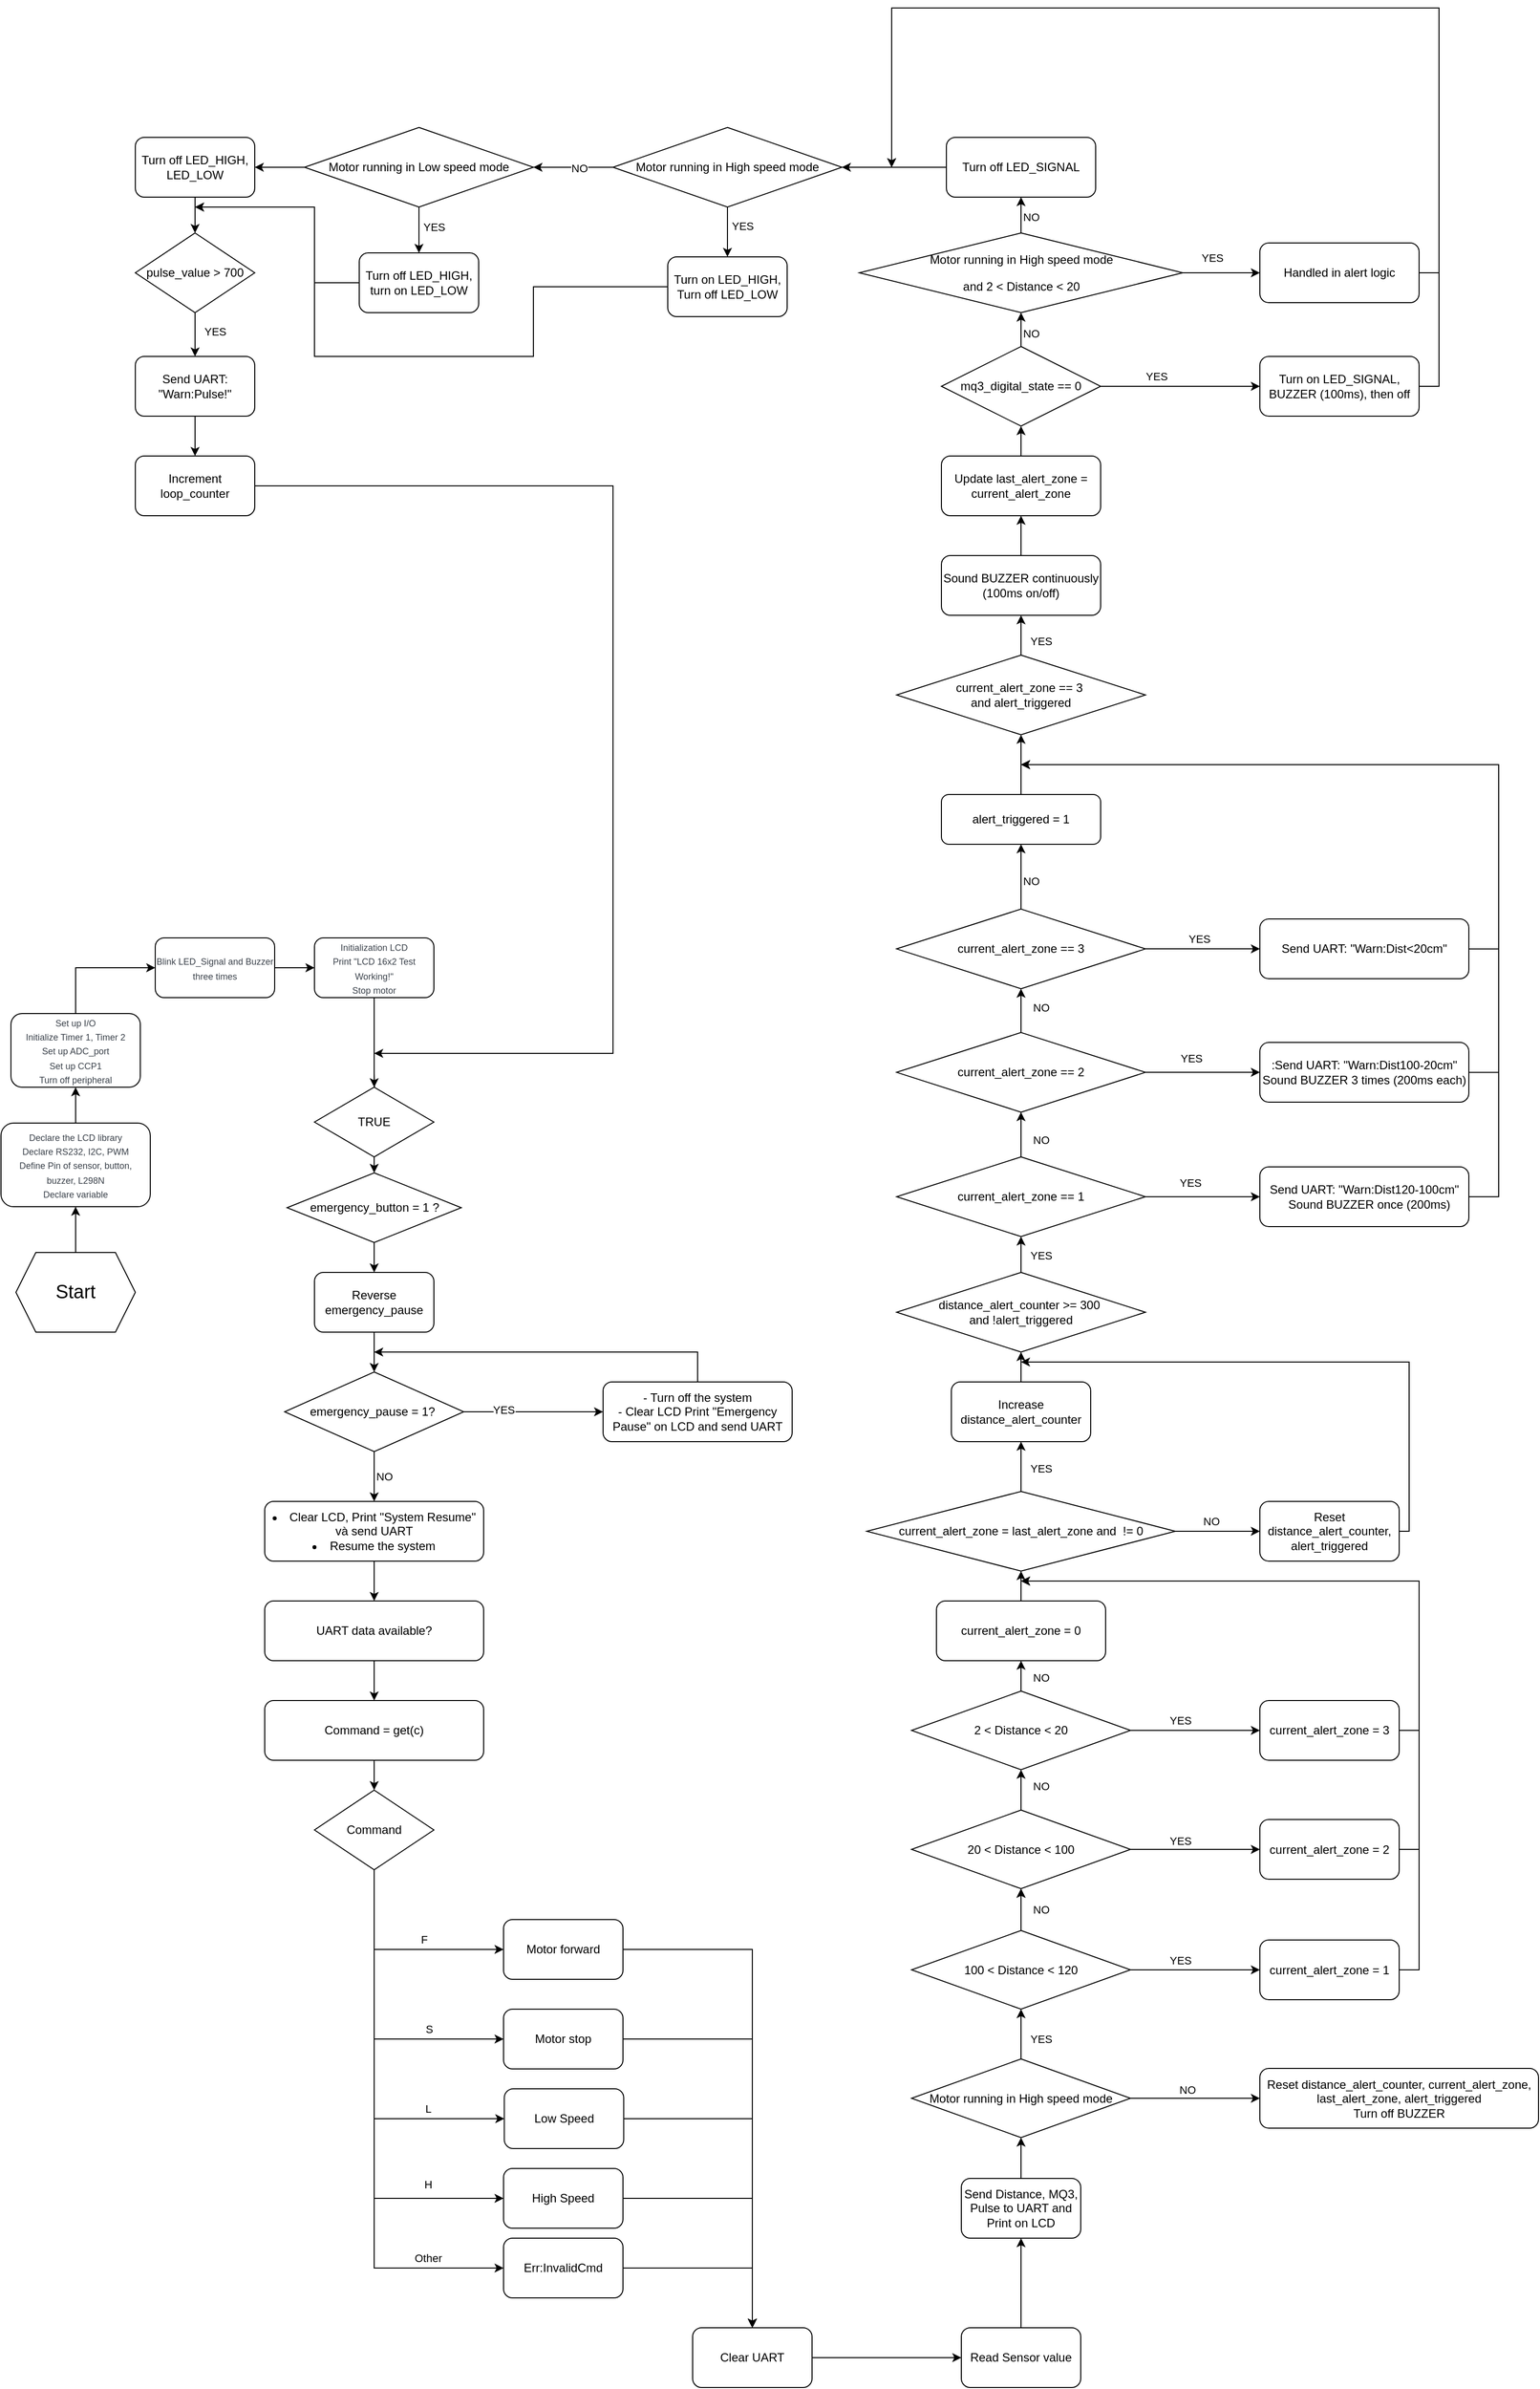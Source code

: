 <mxfile version="27.1.4">
  <diagram id="C5RBs43oDa-KdzZeNtuy" name="Page-1">
    <mxGraphModel dx="1061" dy="1658" grid="1" gridSize="10" guides="1" tooltips="1" connect="1" arrows="1" fold="1" page="1" pageScale="1" pageWidth="827" pageHeight="1169" math="0" shadow="0">
      <root>
        <mxCell id="WIyWlLk6GJQsqaUBKTNV-0" />
        <mxCell id="WIyWlLk6GJQsqaUBKTNV-1" parent="WIyWlLk6GJQsqaUBKTNV-0" />
        <mxCell id="knblfGrgIA1s73M3ITM0-8" value="" style="edgeStyle=orthogonalEdgeStyle;rounded=0;orthogonalLoop=1;jettySize=auto;html=1;" parent="WIyWlLk6GJQsqaUBKTNV-1" source="knblfGrgIA1s73M3ITM0-0" target="knblfGrgIA1s73M3ITM0-2" edge="1">
          <mxGeometry relative="1" as="geometry" />
        </mxCell>
        <mxCell id="knblfGrgIA1s73M3ITM0-0" value="&lt;font style=&quot;font-size: 19px;&quot;&gt;Start&lt;/font&gt;" style="shape=hexagon;perimeter=hexagonPerimeter2;whiteSpace=wrap;html=1;fixedSize=1;" parent="WIyWlLk6GJQsqaUBKTNV-1" vertex="1">
          <mxGeometry x="100" y="360" width="120" height="80" as="geometry" />
        </mxCell>
        <mxCell id="_NAADeI3S30oYF9qwLOf-25" value="" style="edgeStyle=orthogonalEdgeStyle;rounded=0;orthogonalLoop=1;jettySize=auto;html=1;" parent="WIyWlLk6GJQsqaUBKTNV-1" source="knblfGrgIA1s73M3ITM0-2" target="knblfGrgIA1s73M3ITM0-7" edge="1">
          <mxGeometry relative="1" as="geometry" />
        </mxCell>
        <mxCell id="knblfGrgIA1s73M3ITM0-2" value="&lt;span data-lucid-content=&quot;{&amp;quot;t&amp;quot;:&amp;quot;Declare the LCD library\nDeclare RS232, I2C, PWM\nDefine Pin of sensor, button,\nbuzzer, L298N\nDeclare variable&amp;quot;,&amp;quot;m&amp;quot;:[{&amp;quot;s&amp;quot;:0,&amp;quot;n&amp;quot;:&amp;quot;a&amp;quot;,&amp;quot;v&amp;quot;:&amp;quot;center&amp;quot;},{&amp;quot;s&amp;quot;:0,&amp;quot;n&amp;quot;:&amp;quot;p&amp;quot;,&amp;quot;v&amp;quot;:1.2},{&amp;quot;s&amp;quot;:0,&amp;quot;n&amp;quot;:&amp;quot;s&amp;quot;,&amp;quot;v&amp;quot;:22.444,&amp;quot;e&amp;quot;:108},{&amp;quot;s&amp;quot;:0,&amp;quot;n&amp;quot;:&amp;quot;fsp&amp;quot;,&amp;quot;v&amp;quot;:&amp;quot;ss_presetShapeStyle1_textStyle&amp;quot;,&amp;quot;e&amp;quot;:108},{&amp;quot;s&amp;quot;:0,&amp;quot;n&amp;quot;:&amp;quot;fsp2&amp;quot;,&amp;quot;v&amp;quot;:&amp;quot;ss_presetShapeStyle1_textStyle&amp;quot;,&amp;quot;e&amp;quot;:108},{&amp;quot;s&amp;quot;:24,&amp;quot;n&amp;quot;:&amp;quot;a&amp;quot;,&amp;quot;v&amp;quot;:&amp;quot;center&amp;quot;},{&amp;quot;s&amp;quot;:24,&amp;quot;n&amp;quot;:&amp;quot;p&amp;quot;,&amp;quot;v&amp;quot;:1.2},{&amp;quot;s&amp;quot;:48,&amp;quot;n&amp;quot;:&amp;quot;a&amp;quot;,&amp;quot;v&amp;quot;:&amp;quot;center&amp;quot;},{&amp;quot;s&amp;quot;:48,&amp;quot;n&amp;quot;:&amp;quot;p&amp;quot;,&amp;quot;v&amp;quot;:1.2},{&amp;quot;s&amp;quot;:78,&amp;quot;n&amp;quot;:&amp;quot;a&amp;quot;,&amp;quot;v&amp;quot;:&amp;quot;center&amp;quot;},{&amp;quot;s&amp;quot;:78,&amp;quot;n&amp;quot;:&amp;quot;p&amp;quot;,&amp;quot;v&amp;quot;:1.2},{&amp;quot;s&amp;quot;:92,&amp;quot;n&amp;quot;:&amp;quot;a&amp;quot;,&amp;quot;v&amp;quot;:&amp;quot;center&amp;quot;},{&amp;quot;s&amp;quot;:92,&amp;quot;n&amp;quot;:&amp;quot;p&amp;quot;,&amp;quot;v&amp;quot;:1.2}]}&quot; data-lucid-type=&quot;application/vnd.lucid.text&quot;&gt;&lt;font style=&quot;font-size: 9px;&quot;&gt;&lt;span style=&quot;color: rgb(58, 65, 74);&quot;&gt;Declare the LCD library&lt;br&gt;&lt;/span&gt;&lt;span style=&quot;color: rgb(58, 65, 74);&quot;&gt;Declare RS232, I2C, PWM&lt;br&gt;&lt;/span&gt;&lt;span style=&quot;color: rgb(58, 65, 74);&quot;&gt;Define Pin of sensor, button,&lt;br&gt;&lt;/span&gt;&lt;span style=&quot;color: rgb(58, 65, 74);&quot;&gt;buzzer, L298N&lt;br&gt;&lt;/span&gt;&lt;span style=&quot;color: rgb(58, 65, 74);&quot;&gt;Declare variable&lt;/span&gt;&lt;/font&gt;&lt;/span&gt;" style="rounded=1;whiteSpace=wrap;html=1;" parent="WIyWlLk6GJQsqaUBKTNV-1" vertex="1">
          <mxGeometry x="85" y="230" width="150" height="84" as="geometry" />
        </mxCell>
        <mxCell id="knblfGrgIA1s73M3ITM0-48" value="" style="edgeStyle=orthogonalEdgeStyle;rounded=0;orthogonalLoop=1;jettySize=auto;html=1;entryX=0;entryY=0.5;entryDx=0;entryDy=0;" parent="WIyWlLk6GJQsqaUBKTNV-1" source="knblfGrgIA1s73M3ITM0-7" target="knblfGrgIA1s73M3ITM0-15" edge="1">
          <mxGeometry relative="1" as="geometry">
            <mxPoint x="160" y="104" as="targetPoint" />
            <Array as="points">
              <mxPoint x="160" y="74" />
            </Array>
          </mxGeometry>
        </mxCell>
        <mxCell id="knblfGrgIA1s73M3ITM0-7" value="&lt;span data-lucid-content=&quot;{&amp;quot;t&amp;quot;:&amp;quot;Set up I/O\nInitialize Timer 1, Timer 2\nSet up ADC_port\nSet up CCP1\nTurn off peripheral&amp;quot;,&amp;quot;m&amp;quot;:[{&amp;quot;s&amp;quot;:0,&amp;quot;n&amp;quot;:&amp;quot;a&amp;quot;,&amp;quot;v&amp;quot;:&amp;quot;center&amp;quot;},{&amp;quot;s&amp;quot;:0,&amp;quot;n&amp;quot;:&amp;quot;p&amp;quot;,&amp;quot;v&amp;quot;:1.2},{&amp;quot;s&amp;quot;:11,&amp;quot;n&amp;quot;:&amp;quot;a&amp;quot;,&amp;quot;v&amp;quot;:&amp;quot;center&amp;quot;},{&amp;quot;s&amp;quot;:11,&amp;quot;n&amp;quot;:&amp;quot;p&amp;quot;,&amp;quot;v&amp;quot;:1.2},{&amp;quot;s&amp;quot;:39,&amp;quot;n&amp;quot;:&amp;quot;a&amp;quot;,&amp;quot;v&amp;quot;:&amp;quot;center&amp;quot;},{&amp;quot;s&amp;quot;:39,&amp;quot;n&amp;quot;:&amp;quot;p&amp;quot;,&amp;quot;v&amp;quot;:1.2},{&amp;quot;s&amp;quot;:55,&amp;quot;n&amp;quot;:&amp;quot;a&amp;quot;,&amp;quot;v&amp;quot;:&amp;quot;center&amp;quot;},{&amp;quot;s&amp;quot;:55,&amp;quot;n&amp;quot;:&amp;quot;p&amp;quot;,&amp;quot;v&amp;quot;:1.2},{&amp;quot;s&amp;quot;:67,&amp;quot;n&amp;quot;:&amp;quot;a&amp;quot;,&amp;quot;v&amp;quot;:&amp;quot;center&amp;quot;},{&amp;quot;s&amp;quot;:67,&amp;quot;n&amp;quot;:&amp;quot;p&amp;quot;,&amp;quot;v&amp;quot;:1.2},{&amp;quot;s&amp;quot;:0,&amp;quot;n&amp;quot;:&amp;quot;c&amp;quot;,&amp;quot;v&amp;quot;:&amp;quot;#3a414aff&amp;quot;,&amp;quot;e&amp;quot;:86},{&amp;quot;s&amp;quot;:0,&amp;quot;n&amp;quot;:&amp;quot;fsp&amp;quot;,&amp;quot;v&amp;quot;:&amp;quot;ss_presetShapeStyle1_textStyle&amp;quot;,&amp;quot;e&amp;quot;:86},{&amp;quot;s&amp;quot;:0,&amp;quot;n&amp;quot;:&amp;quot;s&amp;quot;,&amp;quot;v&amp;quot;:22.444,&amp;quot;e&amp;quot;:86}]}&quot; data-lucid-type=&quot;application/vnd.lucid.text&quot;&gt;&lt;font style=&quot;font-size: 9px;&quot;&gt;&lt;span style=&quot;color: rgb(58, 65, 74);&quot;&gt;Set up I/O&lt;br&gt;&lt;/span&gt;&lt;span style=&quot;color: rgb(58, 65, 74);&quot;&gt;Initialize Timer 1, Timer 2&lt;br&gt;&lt;/span&gt;&lt;span style=&quot;color: rgb(58, 65, 74);&quot;&gt;Set up ADC_port&lt;br&gt;&lt;/span&gt;&lt;span style=&quot;color: rgb(58, 65, 74);&quot;&gt;Set up CCP1&lt;br&gt;&lt;/span&gt;&lt;span style=&quot;color: rgb(58, 65, 74);&quot;&gt;Turn off peripheral&lt;/span&gt;&lt;/font&gt;&lt;/span&gt;" style="rounded=1;whiteSpace=wrap;html=1;" parent="WIyWlLk6GJQsqaUBKTNV-1" vertex="1">
          <mxGeometry x="95" y="120" width="130" height="74" as="geometry" />
        </mxCell>
        <mxCell id="knblfGrgIA1s73M3ITM0-50" value="" style="edgeStyle=orthogonalEdgeStyle;rounded=0;orthogonalLoop=1;jettySize=auto;html=1;" parent="WIyWlLk6GJQsqaUBKTNV-1" source="knblfGrgIA1s73M3ITM0-15" target="knblfGrgIA1s73M3ITM0-16" edge="1">
          <mxGeometry relative="1" as="geometry" />
        </mxCell>
        <mxCell id="knblfGrgIA1s73M3ITM0-15" value="&lt;span data-lucid-content=&quot;{&amp;quot;t&amp;quot;:&amp;quot;Blink LED_Signal and three times&amp;quot;,&amp;quot;m&amp;quot;:[{&amp;quot;s&amp;quot;:0,&amp;quot;n&amp;quot;:&amp;quot;p&amp;quot;,&amp;quot;v&amp;quot;:1.2},{&amp;quot;s&amp;quot;:0,&amp;quot;n&amp;quot;:&amp;quot;a&amp;quot;,&amp;quot;v&amp;quot;:&amp;quot;center&amp;quot;},{&amp;quot;s&amp;quot;:0,&amp;quot;n&amp;quot;:&amp;quot;s&amp;quot;,&amp;quot;v&amp;quot;:22.444,&amp;quot;e&amp;quot;:32},{&amp;quot;s&amp;quot;:0,&amp;quot;n&amp;quot;:&amp;quot;fsp&amp;quot;,&amp;quot;v&amp;quot;:&amp;quot;ss_presetShapeStyle1_textStyle&amp;quot;,&amp;quot;e&amp;quot;:32},{&amp;quot;s&amp;quot;:0,&amp;quot;n&amp;quot;:&amp;quot;fsp2&amp;quot;,&amp;quot;v&amp;quot;:&amp;quot;ss_presetShapeStyle1_textStyle&amp;quot;,&amp;quot;e&amp;quot;:32}]}&quot; data-lucid-type=&quot;application/vnd.lucid.text&quot;&gt;&lt;span style=&quot;color: rgb(58, 65, 74);&quot;&gt;&lt;font style=&quot;font-size: 9px;&quot;&gt;Blink LED_Signal and Buzzer three times&lt;/font&gt;&lt;/span&gt;&lt;/span&gt;" style="rounded=1;whiteSpace=wrap;html=1;" parent="WIyWlLk6GJQsqaUBKTNV-1" vertex="1">
          <mxGeometry x="240" y="44" width="120" height="60" as="geometry" />
        </mxCell>
        <mxCell id="hntqBbyRDv-MwokLAV71-1" value="" style="edgeStyle=orthogonalEdgeStyle;rounded=0;orthogonalLoop=1;jettySize=auto;html=1;" parent="WIyWlLk6GJQsqaUBKTNV-1" source="knblfGrgIA1s73M3ITM0-16" target="knblfGrgIA1s73M3ITM0-20" edge="1">
          <mxGeometry relative="1" as="geometry" />
        </mxCell>
        <mxCell id="knblfGrgIA1s73M3ITM0-16" value="&lt;span data-lucid-content=&quot;{&amp;quot;t&amp;quot;:&amp;quot;Initialization LCD\nPrint \&amp;quot;LCD 16x2 Test Working!\&amp;quot;&amp;quot;,&amp;quot;m&amp;quot;:[{&amp;quot;s&amp;quot;:0,&amp;quot;n&amp;quot;:&amp;quot;p&amp;quot;,&amp;quot;v&amp;quot;:1.2},{&amp;quot;s&amp;quot;:0,&amp;quot;n&amp;quot;:&amp;quot;a&amp;quot;,&amp;quot;v&amp;quot;:&amp;quot;center&amp;quot;},{&amp;quot;s&amp;quot;:0,&amp;quot;n&amp;quot;:&amp;quot;s&amp;quot;,&amp;quot;v&amp;quot;:22.444,&amp;quot;e&amp;quot;:49},{&amp;quot;s&amp;quot;:0,&amp;quot;n&amp;quot;:&amp;quot;fsp&amp;quot;,&amp;quot;v&amp;quot;:&amp;quot;ss_presetShapeStyle1_textStyle&amp;quot;,&amp;quot;e&amp;quot;:49},{&amp;quot;s&amp;quot;:0,&amp;quot;n&amp;quot;:&amp;quot;fsp2&amp;quot;,&amp;quot;v&amp;quot;:&amp;quot;ss_presetShapeStyle1_textStyle&amp;quot;,&amp;quot;e&amp;quot;:49},{&amp;quot;s&amp;quot;:19,&amp;quot;n&amp;quot;:&amp;quot;p&amp;quot;,&amp;quot;v&amp;quot;:1.2},{&amp;quot;s&amp;quot;:19,&amp;quot;n&amp;quot;:&amp;quot;a&amp;quot;,&amp;quot;v&amp;quot;:&amp;quot;center&amp;quot;}]}&quot; data-lucid-type=&quot;application/vnd.lucid.text&quot;&gt;&lt;font style=&quot;font-size: 9px;&quot;&gt;&lt;span style=&quot;color: rgb(58, 65, 74);&quot;&gt;Initialization LCD&lt;br&gt;&lt;/span&gt;&lt;span style=&quot;color: rgb(58, 65, 74);&quot;&gt;Print &quot;LCD 16x2 Test Working!&quot;&lt;br&gt;Stop motor&lt;/span&gt;&lt;/font&gt;&lt;/span&gt;" style="rounded=1;whiteSpace=wrap;html=1;" parent="WIyWlLk6GJQsqaUBKTNV-1" vertex="1">
          <mxGeometry x="400" y="44" width="120" height="60" as="geometry" />
        </mxCell>
        <mxCell id="knblfGrgIA1s73M3ITM0-52" value="" style="edgeStyle=orthogonalEdgeStyle;rounded=0;orthogonalLoop=1;jettySize=auto;html=1;" parent="WIyWlLk6GJQsqaUBKTNV-1" target="knblfGrgIA1s73M3ITM0-20" edge="1">
          <mxGeometry relative="1" as="geometry">
            <mxPoint x="460" y="180" as="sourcePoint" />
          </mxGeometry>
        </mxCell>
        <mxCell id="buGVn9j9YcIkH5qX3WIc-5" style="edgeStyle=orthogonalEdgeStyle;rounded=0;orthogonalLoop=1;jettySize=auto;html=1;exitX=0.5;exitY=1;exitDx=0;exitDy=0;entryX=0.5;entryY=0;entryDx=0;entryDy=0;" edge="1" parent="WIyWlLk6GJQsqaUBKTNV-1" source="knblfGrgIA1s73M3ITM0-20" target="hntqBbyRDv-MwokLAV71-4">
          <mxGeometry relative="1" as="geometry" />
        </mxCell>
        <mxCell id="knblfGrgIA1s73M3ITM0-20" value="TRUE" style="rhombus;whiteSpace=wrap;html=1;" parent="WIyWlLk6GJQsqaUBKTNV-1" vertex="1">
          <mxGeometry x="400" y="194" width="120" height="70" as="geometry" />
        </mxCell>
        <mxCell id="buGVn9j9YcIkH5qX3WIc-15" value="" style="edgeStyle=orthogonalEdgeStyle;rounded=0;orthogonalLoop=1;jettySize=auto;html=1;" edge="1" parent="WIyWlLk6GJQsqaUBKTNV-1" source="knblfGrgIA1s73M3ITM0-23" target="knblfGrgIA1s73M3ITM0-24">
          <mxGeometry relative="1" as="geometry" />
        </mxCell>
        <mxCell id="knblfGrgIA1s73M3ITM0-23" value="Command = get(c)" style="rounded=1;whiteSpace=wrap;html=1;" parent="WIyWlLk6GJQsqaUBKTNV-1" vertex="1">
          <mxGeometry x="350" y="810" width="220" height="60" as="geometry" />
        </mxCell>
        <mxCell id="knblfGrgIA1s73M3ITM0-32" style="edgeStyle=orthogonalEdgeStyle;rounded=0;orthogonalLoop=1;jettySize=auto;html=1;exitX=0.5;exitY=1;exitDx=0;exitDy=0;entryX=0;entryY=0.5;entryDx=0;entryDy=0;" parent="WIyWlLk6GJQsqaUBKTNV-1" source="knblfGrgIA1s73M3ITM0-24" target="knblfGrgIA1s73M3ITM0-25" edge="1">
          <mxGeometry relative="1" as="geometry">
            <Array as="points">
              <mxPoint x="460" y="1060" />
            </Array>
          </mxGeometry>
        </mxCell>
        <mxCell id="_NAADeI3S30oYF9qwLOf-9" value="F" style="edgeLabel;html=1;align=center;verticalAlign=middle;resizable=0;points=[];" parent="knblfGrgIA1s73M3ITM0-32" vertex="1" connectable="0">
          <mxGeometry x="-0.163" y="-1" relative="1" as="geometry">
            <mxPoint x="42" y="-11" as="offset" />
          </mxGeometry>
        </mxCell>
        <mxCell id="knblfGrgIA1s73M3ITM0-36" style="edgeStyle=orthogonalEdgeStyle;rounded=0;orthogonalLoop=1;jettySize=auto;html=1;entryX=0;entryY=0.5;entryDx=0;entryDy=0;" parent="WIyWlLk6GJQsqaUBKTNV-1" source="knblfGrgIA1s73M3ITM0-24" target="knblfGrgIA1s73M3ITM0-27" edge="1">
          <mxGeometry relative="1" as="geometry">
            <Array as="points">
              <mxPoint x="460" y="1150" />
            </Array>
          </mxGeometry>
        </mxCell>
        <mxCell id="_NAADeI3S30oYF9qwLOf-11" value="S" style="edgeLabel;html=1;align=center;verticalAlign=middle;resizable=0;points=[];" parent="knblfGrgIA1s73M3ITM0-36" vertex="1" connectable="0">
          <mxGeometry x="0.554" relative="1" as="geometry">
            <mxPoint x="-8" y="-10" as="offset" />
          </mxGeometry>
        </mxCell>
        <mxCell id="knblfGrgIA1s73M3ITM0-37" style="edgeStyle=orthogonalEdgeStyle;rounded=0;orthogonalLoop=1;jettySize=auto;html=1;entryX=0;entryY=0.5;entryDx=0;entryDy=0;" parent="WIyWlLk6GJQsqaUBKTNV-1" source="knblfGrgIA1s73M3ITM0-24" target="knblfGrgIA1s73M3ITM0-28" edge="1">
          <mxGeometry relative="1" as="geometry">
            <Array as="points">
              <mxPoint x="460" y="1230" />
            </Array>
          </mxGeometry>
        </mxCell>
        <mxCell id="_NAADeI3S30oYF9qwLOf-12" value="L" style="edgeLabel;html=1;align=center;verticalAlign=middle;resizable=0;points=[];" parent="knblfGrgIA1s73M3ITM0-37" vertex="1" connectable="0">
          <mxGeometry x="0.666" y="-1" relative="1" as="geometry">
            <mxPoint x="-13" y="-11" as="offset" />
          </mxGeometry>
        </mxCell>
        <mxCell id="knblfGrgIA1s73M3ITM0-39" style="edgeStyle=orthogonalEdgeStyle;rounded=0;orthogonalLoop=1;jettySize=auto;html=1;entryX=0;entryY=0.5;entryDx=0;entryDy=0;" parent="WIyWlLk6GJQsqaUBKTNV-1" source="knblfGrgIA1s73M3ITM0-24" target="knblfGrgIA1s73M3ITM0-29" edge="1">
          <mxGeometry relative="1" as="geometry">
            <Array as="points">
              <mxPoint x="460" y="1310" />
              <mxPoint x="590" y="1310" />
            </Array>
          </mxGeometry>
        </mxCell>
        <mxCell id="_NAADeI3S30oYF9qwLOf-13" value="H" style="edgeLabel;html=1;align=center;verticalAlign=middle;resizable=0;points=[];" parent="knblfGrgIA1s73M3ITM0-39" vertex="1" connectable="0">
          <mxGeometry x="0.73" y="-1" relative="1" as="geometry">
            <mxPoint x="-14" y="-15" as="offset" />
          </mxGeometry>
        </mxCell>
        <mxCell id="knblfGrgIA1s73M3ITM0-40" style="edgeStyle=orthogonalEdgeStyle;rounded=0;orthogonalLoop=1;jettySize=auto;html=1;entryX=0;entryY=0.5;entryDx=0;entryDy=0;" parent="WIyWlLk6GJQsqaUBKTNV-1" source="knblfGrgIA1s73M3ITM0-24" target="knblfGrgIA1s73M3ITM0-30" edge="1">
          <mxGeometry relative="1" as="geometry">
            <Array as="points">
              <mxPoint x="460" y="1380" />
              <mxPoint x="590" y="1380" />
            </Array>
          </mxGeometry>
        </mxCell>
        <mxCell id="_NAADeI3S30oYF9qwLOf-14" value="Other" style="edgeLabel;html=1;align=center;verticalAlign=middle;resizable=0;points=[];" parent="knblfGrgIA1s73M3ITM0-40" vertex="1" connectable="0">
          <mxGeometry x="0.71" y="-4" relative="1" as="geometry">
            <mxPoint x="1" y="-14" as="offset" />
          </mxGeometry>
        </mxCell>
        <mxCell id="knblfGrgIA1s73M3ITM0-24" value="Command" style="rhombus;whiteSpace=wrap;html=1;" parent="WIyWlLk6GJQsqaUBKTNV-1" vertex="1">
          <mxGeometry x="400" y="900" width="120" height="80" as="geometry" />
        </mxCell>
        <mxCell id="knblfGrgIA1s73M3ITM0-42" style="edgeStyle=orthogonalEdgeStyle;rounded=0;orthogonalLoop=1;jettySize=auto;html=1;entryX=0.5;entryY=0;entryDx=0;entryDy=0;" parent="WIyWlLk6GJQsqaUBKTNV-1" source="knblfGrgIA1s73M3ITM0-25" target="knblfGrgIA1s73M3ITM0-41" edge="1">
          <mxGeometry relative="1" as="geometry" />
        </mxCell>
        <mxCell id="knblfGrgIA1s73M3ITM0-25" value="Motor forward" style="rounded=1;whiteSpace=wrap;html=1;" parent="WIyWlLk6GJQsqaUBKTNV-1" vertex="1">
          <mxGeometry x="590" y="1030" width="120" height="60" as="geometry" />
        </mxCell>
        <mxCell id="knblfGrgIA1s73M3ITM0-44" style="edgeStyle=orthogonalEdgeStyle;rounded=0;orthogonalLoop=1;jettySize=auto;html=1;entryX=0.5;entryY=0;entryDx=0;entryDy=0;" parent="WIyWlLk6GJQsqaUBKTNV-1" source="knblfGrgIA1s73M3ITM0-27" target="knblfGrgIA1s73M3ITM0-41" edge="1">
          <mxGeometry relative="1" as="geometry" />
        </mxCell>
        <mxCell id="knblfGrgIA1s73M3ITM0-27" value="Motor stop" style="rounded=1;whiteSpace=wrap;html=1;" parent="WIyWlLk6GJQsqaUBKTNV-1" vertex="1">
          <mxGeometry x="590" y="1120" width="120" height="60" as="geometry" />
        </mxCell>
        <mxCell id="_NAADeI3S30oYF9qwLOf-21" style="edgeStyle=orthogonalEdgeStyle;rounded=0;orthogonalLoop=1;jettySize=auto;html=1;exitX=1;exitY=0.5;exitDx=0;exitDy=0;" parent="WIyWlLk6GJQsqaUBKTNV-1" source="knblfGrgIA1s73M3ITM0-28" target="knblfGrgIA1s73M3ITM0-41" edge="1">
          <mxGeometry relative="1" as="geometry">
            <mxPoint x="840" y="1420" as="targetPoint" />
          </mxGeometry>
        </mxCell>
        <mxCell id="knblfGrgIA1s73M3ITM0-28" value="Low Speed" style="rounded=1;whiteSpace=wrap;html=1;" parent="WIyWlLk6GJQsqaUBKTNV-1" vertex="1">
          <mxGeometry x="590.75" y="1200" width="120" height="60" as="geometry" />
        </mxCell>
        <mxCell id="knblfGrgIA1s73M3ITM0-46" style="edgeStyle=orthogonalEdgeStyle;rounded=0;orthogonalLoop=1;jettySize=auto;html=1;entryX=0.5;entryY=0;entryDx=0;entryDy=0;" parent="WIyWlLk6GJQsqaUBKTNV-1" source="knblfGrgIA1s73M3ITM0-29" target="knblfGrgIA1s73M3ITM0-41" edge="1">
          <mxGeometry relative="1" as="geometry" />
        </mxCell>
        <mxCell id="knblfGrgIA1s73M3ITM0-29" value="High Speed" style="rounded=1;whiteSpace=wrap;html=1;" parent="WIyWlLk6GJQsqaUBKTNV-1" vertex="1">
          <mxGeometry x="590" y="1280" width="120" height="60" as="geometry" />
        </mxCell>
        <mxCell id="_NAADeI3S30oYF9qwLOf-22" style="edgeStyle=orthogonalEdgeStyle;rounded=0;orthogonalLoop=1;jettySize=auto;html=1;entryX=0.5;entryY=0;entryDx=0;entryDy=0;" parent="WIyWlLk6GJQsqaUBKTNV-1" source="knblfGrgIA1s73M3ITM0-30" target="knblfGrgIA1s73M3ITM0-41" edge="1">
          <mxGeometry relative="1" as="geometry">
            <mxPoint x="840" y="1420" as="targetPoint" />
            <Array as="points">
              <mxPoint x="840" y="1380" />
            </Array>
          </mxGeometry>
        </mxCell>
        <mxCell id="knblfGrgIA1s73M3ITM0-30" value="Err:InvalidCmd" style="rounded=1;whiteSpace=wrap;html=1;" parent="WIyWlLk6GJQsqaUBKTNV-1" vertex="1">
          <mxGeometry x="590" y="1350" width="120" height="60" as="geometry" />
        </mxCell>
        <mxCell id="buGVn9j9YcIkH5qX3WIc-16" value="" style="edgeStyle=orthogonalEdgeStyle;rounded=0;orthogonalLoop=1;jettySize=auto;html=1;" edge="1" parent="WIyWlLk6GJQsqaUBKTNV-1" source="knblfGrgIA1s73M3ITM0-41" target="knblfGrgIA1s73M3ITM0-56">
          <mxGeometry relative="1" as="geometry" />
        </mxCell>
        <mxCell id="knblfGrgIA1s73M3ITM0-41" value="Clear UART" style="rounded=1;whiteSpace=wrap;html=1;" parent="WIyWlLk6GJQsqaUBKTNV-1" vertex="1">
          <mxGeometry x="780" y="1440" width="120" height="60" as="geometry" />
        </mxCell>
        <mxCell id="buGVn9j9YcIkH5qX3WIc-17" value="" style="edgeStyle=orthogonalEdgeStyle;rounded=0;orthogonalLoop=1;jettySize=auto;html=1;" edge="1" parent="WIyWlLk6GJQsqaUBKTNV-1" source="knblfGrgIA1s73M3ITM0-56" target="MECVlYbCM5brJ3BuSjMC-4">
          <mxGeometry relative="1" as="geometry" />
        </mxCell>
        <mxCell id="knblfGrgIA1s73M3ITM0-56" value="Read Sensor value" style="rounded=1;whiteSpace=wrap;html=1;" parent="WIyWlLk6GJQsqaUBKTNV-1" vertex="1">
          <mxGeometry x="1050" y="1440" width="120" height="60" as="geometry" />
        </mxCell>
        <mxCell id="buGVn9j9YcIkH5qX3WIc-19" value="" style="edgeStyle=orthogonalEdgeStyle;rounded=0;orthogonalLoop=1;jettySize=auto;html=1;" edge="1" parent="WIyWlLk6GJQsqaUBKTNV-1" source="MECVlYbCM5brJ3BuSjMC-4" target="buGVn9j9YcIkH5qX3WIc-18">
          <mxGeometry relative="1" as="geometry" />
        </mxCell>
        <mxCell id="MECVlYbCM5brJ3BuSjMC-4" value="Send Distance,&amp;nbsp;&lt;span style=&quot;background-color: transparent; color: light-dark(rgb(0, 0, 0), rgb(255, 255, 255));&quot;&gt;MQ3, Pulse to UART and Print on LCD&lt;/span&gt;" style="rounded=1;whiteSpace=wrap;html=1;" parent="WIyWlLk6GJQsqaUBKTNV-1" vertex="1">
          <mxGeometry x="1050" y="1290" width="120" height="60" as="geometry" />
        </mxCell>
        <mxCell id="_NAADeI3S30oYF9qwLOf-35" style="edgeStyle=orthogonalEdgeStyle;rounded=0;orthogonalLoop=1;jettySize=auto;html=1;" parent="WIyWlLk6GJQsqaUBKTNV-1" source="_NAADeI3S30oYF9qwLOf-26" target="_NAADeI3S30oYF9qwLOf-33" edge="1">
          <mxGeometry relative="1" as="geometry" />
        </mxCell>
        <mxCell id="hntqBbyRDv-MwokLAV71-2" value="YES" style="edgeLabel;html=1;align=center;verticalAlign=middle;resizable=0;points=[];" parent="_NAADeI3S30oYF9qwLOf-35" vertex="1" connectable="0">
          <mxGeometry x="-0.439" y="2" relative="1" as="geometry">
            <mxPoint as="offset" />
          </mxGeometry>
        </mxCell>
        <mxCell id="buGVn9j9YcIkH5qX3WIc-4" style="edgeStyle=orthogonalEdgeStyle;rounded=0;orthogonalLoop=1;jettySize=auto;html=1;exitX=0.5;exitY=1;exitDx=0;exitDy=0;entryX=0.5;entryY=0;entryDx=0;entryDy=0;" edge="1" parent="WIyWlLk6GJQsqaUBKTNV-1" source="_NAADeI3S30oYF9qwLOf-26" target="_NAADeI3S30oYF9qwLOf-38">
          <mxGeometry relative="1" as="geometry" />
        </mxCell>
        <mxCell id="buGVn9j9YcIkH5qX3WIc-8" value="NO" style="edgeLabel;html=1;align=center;verticalAlign=middle;resizable=0;points=[];" vertex="1" connectable="0" parent="buGVn9j9YcIkH5qX3WIc-4">
          <mxGeometry x="-0.16" relative="1" as="geometry">
            <mxPoint x="10" y="4" as="offset" />
          </mxGeometry>
        </mxCell>
        <mxCell id="_NAADeI3S30oYF9qwLOf-26" value="&lt;div&gt;emergency_pause = 1?&amp;nbsp;&lt;/div&gt;" style="rhombus;whiteSpace=wrap;html=1;" parent="WIyWlLk6GJQsqaUBKTNV-1" vertex="1">
          <mxGeometry x="370" y="480" width="180" height="80" as="geometry" />
        </mxCell>
        <mxCell id="buGVn9j9YcIkH5qX3WIc-7" style="edgeStyle=orthogonalEdgeStyle;rounded=0;orthogonalLoop=1;jettySize=auto;html=1;exitX=0.5;exitY=0;exitDx=0;exitDy=0;" edge="1" parent="WIyWlLk6GJQsqaUBKTNV-1" source="_NAADeI3S30oYF9qwLOf-33">
          <mxGeometry relative="1" as="geometry">
            <mxPoint x="460" y="460" as="targetPoint" />
            <Array as="points">
              <mxPoint x="785" y="460" />
            </Array>
          </mxGeometry>
        </mxCell>
        <mxCell id="_NAADeI3S30oYF9qwLOf-33" value="&lt;div&gt;- Turn off the system&lt;br&gt;- Clear LCD Print &quot;Emergency Pause&quot; on LCD and send UART&lt;/div&gt;" style="rounded=1;whiteSpace=wrap;html=1;" parent="WIyWlLk6GJQsqaUBKTNV-1" vertex="1">
          <mxGeometry x="690" y="490" width="190" height="60" as="geometry" />
        </mxCell>
        <mxCell id="buGVn9j9YcIkH5qX3WIc-12" value="" style="edgeStyle=orthogonalEdgeStyle;rounded=0;orthogonalLoop=1;jettySize=auto;html=1;" edge="1" parent="WIyWlLk6GJQsqaUBKTNV-1" source="_NAADeI3S30oYF9qwLOf-38" target="buGVn9j9YcIkH5qX3WIc-11">
          <mxGeometry relative="1" as="geometry" />
        </mxCell>
        <mxCell id="_NAADeI3S30oYF9qwLOf-38" value="&lt;li class=&quot;break-words&quot;&gt;Clear LCD, Print &quot;System Resume&quot; và send UART&lt;/li&gt;&lt;li class=&quot;break-words&quot;&gt;Resume the system&lt;/li&gt;" style="rounded=1;whiteSpace=wrap;html=1;" parent="WIyWlLk6GJQsqaUBKTNV-1" vertex="1">
          <mxGeometry x="350" y="610" width="220" height="60" as="geometry" />
        </mxCell>
        <mxCell id="hntqBbyRDv-MwokLAV71-0" style="edgeStyle=orthogonalEdgeStyle;rounded=0;orthogonalLoop=1;jettySize=auto;html=1;exitX=0.5;exitY=1;exitDx=0;exitDy=0;" parent="WIyWlLk6GJQsqaUBKTNV-1" source="knblfGrgIA1s73M3ITM0-16" target="knblfGrgIA1s73M3ITM0-16" edge="1">
          <mxGeometry relative="1" as="geometry" />
        </mxCell>
        <mxCell id="buGVn9j9YcIkH5qX3WIc-2" style="edgeStyle=orthogonalEdgeStyle;rounded=0;orthogonalLoop=1;jettySize=auto;html=1;exitX=0.5;exitY=1;exitDx=0;exitDy=0;entryX=0.5;entryY=0;entryDx=0;entryDy=0;" edge="1" parent="WIyWlLk6GJQsqaUBKTNV-1" source="hntqBbyRDv-MwokLAV71-4" target="buGVn9j9YcIkH5qX3WIc-1">
          <mxGeometry relative="1" as="geometry" />
        </mxCell>
        <mxCell id="hntqBbyRDv-MwokLAV71-4" value="emergency_button = 1 ?" style="rhombus;whiteSpace=wrap;html=1;" parent="WIyWlLk6GJQsqaUBKTNV-1" vertex="1">
          <mxGeometry x="372.5" y="280" width="175" height="70" as="geometry" />
        </mxCell>
        <mxCell id="buGVn9j9YcIkH5qX3WIc-3" style="edgeStyle=orthogonalEdgeStyle;rounded=0;orthogonalLoop=1;jettySize=auto;html=1;exitX=0.5;exitY=1;exitDx=0;exitDy=0;entryX=0.5;entryY=0;entryDx=0;entryDy=0;" edge="1" parent="WIyWlLk6GJQsqaUBKTNV-1" source="buGVn9j9YcIkH5qX3WIc-1" target="_NAADeI3S30oYF9qwLOf-26">
          <mxGeometry relative="1" as="geometry" />
        </mxCell>
        <mxCell id="buGVn9j9YcIkH5qX3WIc-1" value="Reverse emergency_pause" style="rounded=1;whiteSpace=wrap;html=1;" vertex="1" parent="WIyWlLk6GJQsqaUBKTNV-1">
          <mxGeometry x="400" y="380" width="120" height="60" as="geometry" />
        </mxCell>
        <mxCell id="buGVn9j9YcIkH5qX3WIc-14" value="" style="edgeStyle=orthogonalEdgeStyle;rounded=0;orthogonalLoop=1;jettySize=auto;html=1;" edge="1" parent="WIyWlLk6GJQsqaUBKTNV-1" source="buGVn9j9YcIkH5qX3WIc-11" target="knblfGrgIA1s73M3ITM0-23">
          <mxGeometry relative="1" as="geometry" />
        </mxCell>
        <mxCell id="buGVn9j9YcIkH5qX3WIc-11" value="&lt;p style=&quot;white-space-collapse: preserve;&quot; dir=&quot;auto&quot;&gt;UART data available?&lt;/p&gt;" style="whiteSpace=wrap;html=1;rounded=1;" vertex="1" parent="WIyWlLk6GJQsqaUBKTNV-1">
          <mxGeometry x="350" y="710" width="220" height="60" as="geometry" />
        </mxCell>
        <mxCell id="buGVn9j9YcIkH5qX3WIc-22" value="" style="edgeStyle=orthogonalEdgeStyle;rounded=0;orthogonalLoop=1;jettySize=auto;html=1;" edge="1" parent="WIyWlLk6GJQsqaUBKTNV-1" source="buGVn9j9YcIkH5qX3WIc-18" target="buGVn9j9YcIkH5qX3WIc-21">
          <mxGeometry relative="1" as="geometry" />
        </mxCell>
        <mxCell id="buGVn9j9YcIkH5qX3WIc-34" value="YES" style="edgeLabel;html=1;align=center;verticalAlign=middle;resizable=0;points=[];" vertex="1" connectable="0" parent="buGVn9j9YcIkH5qX3WIc-22">
          <mxGeometry x="-0.008" y="3" relative="1" as="geometry">
            <mxPoint x="23" y="5" as="offset" />
          </mxGeometry>
        </mxCell>
        <mxCell id="buGVn9j9YcIkH5qX3WIc-80" value="" style="edgeStyle=orthogonalEdgeStyle;rounded=0;orthogonalLoop=1;jettySize=auto;html=1;" edge="1" parent="WIyWlLk6GJQsqaUBKTNV-1" source="buGVn9j9YcIkH5qX3WIc-18" target="buGVn9j9YcIkH5qX3WIc-79">
          <mxGeometry relative="1" as="geometry" />
        </mxCell>
        <mxCell id="buGVn9j9YcIkH5qX3WIc-93" value="NO" style="edgeLabel;html=1;align=center;verticalAlign=middle;resizable=0;points=[];" vertex="1" connectable="0" parent="buGVn9j9YcIkH5qX3WIc-80">
          <mxGeometry x="-0.122" y="5" relative="1" as="geometry">
            <mxPoint y="-4" as="offset" />
          </mxGeometry>
        </mxCell>
        <mxCell id="buGVn9j9YcIkH5qX3WIc-18" value="Motor running in High speed mode" style="rhombus;whiteSpace=wrap;html=1;" vertex="1" parent="WIyWlLk6GJQsqaUBKTNV-1">
          <mxGeometry x="1000" y="1170" width="220" height="79" as="geometry" />
        </mxCell>
        <mxCell id="buGVn9j9YcIkH5qX3WIc-24" value="" style="edgeStyle=orthogonalEdgeStyle;rounded=0;orthogonalLoop=1;jettySize=auto;html=1;" edge="1" parent="WIyWlLk6GJQsqaUBKTNV-1" source="buGVn9j9YcIkH5qX3WIc-21" target="buGVn9j9YcIkH5qX3WIc-23">
          <mxGeometry relative="1" as="geometry" />
        </mxCell>
        <mxCell id="buGVn9j9YcIkH5qX3WIc-35" value="NO" style="edgeLabel;html=1;align=center;verticalAlign=middle;resizable=0;points=[];" vertex="1" connectable="0" parent="buGVn9j9YcIkH5qX3WIc-24">
          <mxGeometry x="-0.248" y="1" relative="1" as="geometry">
            <mxPoint x="21" y="-5" as="offset" />
          </mxGeometry>
        </mxCell>
        <mxCell id="buGVn9j9YcIkH5qX3WIc-28" value="" style="edgeStyle=orthogonalEdgeStyle;rounded=0;orthogonalLoop=1;jettySize=auto;html=1;" edge="1" parent="WIyWlLk6GJQsqaUBKTNV-1" source="buGVn9j9YcIkH5qX3WIc-21" target="buGVn9j9YcIkH5qX3WIc-27">
          <mxGeometry relative="1" as="geometry" />
        </mxCell>
        <mxCell id="buGVn9j9YcIkH5qX3WIc-38" value="YES" style="edgeLabel;html=1;align=center;verticalAlign=middle;resizable=0;points=[];" vertex="1" connectable="0" parent="buGVn9j9YcIkH5qX3WIc-28">
          <mxGeometry x="0.049" y="3" relative="1" as="geometry">
            <mxPoint x="-18" y="-7" as="offset" />
          </mxGeometry>
        </mxCell>
        <mxCell id="buGVn9j9YcIkH5qX3WIc-36" value="" style="edgeStyle=orthogonalEdgeStyle;rounded=0;orthogonalLoop=1;jettySize=auto;html=1;" edge="1" parent="WIyWlLk6GJQsqaUBKTNV-1" source="buGVn9j9YcIkH5qX3WIc-21" target="buGVn9j9YcIkH5qX3WIc-23">
          <mxGeometry relative="1" as="geometry" />
        </mxCell>
        <mxCell id="buGVn9j9YcIkH5qX3WIc-21" value="&lt;p style=&quot;white-space-collapse: preserve;&quot; dir=&quot;auto&quot;&gt;100 &amp;lt; Distance &amp;lt; 120&lt;/p&gt;" style="rhombus;whiteSpace=wrap;html=1;" vertex="1" parent="WIyWlLk6GJQsqaUBKTNV-1">
          <mxGeometry x="1000" y="1041" width="220" height="79" as="geometry" />
        </mxCell>
        <mxCell id="buGVn9j9YcIkH5qX3WIc-26" value="" style="edgeStyle=orthogonalEdgeStyle;rounded=0;orthogonalLoop=1;jettySize=auto;html=1;" edge="1" parent="WIyWlLk6GJQsqaUBKTNV-1" source="buGVn9j9YcIkH5qX3WIc-23" target="buGVn9j9YcIkH5qX3WIc-25">
          <mxGeometry relative="1" as="geometry" />
        </mxCell>
        <mxCell id="buGVn9j9YcIkH5qX3WIc-37" value="NO" style="edgeLabel;html=1;align=center;verticalAlign=middle;resizable=0;points=[];" vertex="1" connectable="0" parent="buGVn9j9YcIkH5qX3WIc-26">
          <mxGeometry x="0.175" relative="1" as="geometry">
            <mxPoint x="20" as="offset" />
          </mxGeometry>
        </mxCell>
        <mxCell id="buGVn9j9YcIkH5qX3WIc-30" value="" style="edgeStyle=orthogonalEdgeStyle;rounded=0;orthogonalLoop=1;jettySize=auto;html=1;" edge="1" parent="WIyWlLk6GJQsqaUBKTNV-1" source="buGVn9j9YcIkH5qX3WIc-23" target="buGVn9j9YcIkH5qX3WIc-29">
          <mxGeometry relative="1" as="geometry" />
        </mxCell>
        <mxCell id="buGVn9j9YcIkH5qX3WIc-39" value="YES" style="edgeLabel;html=1;align=center;verticalAlign=middle;resizable=0;points=[];" vertex="1" connectable="0" parent="buGVn9j9YcIkH5qX3WIc-30">
          <mxGeometry x="-0.12" y="2" relative="1" as="geometry">
            <mxPoint x="-7" y="-7" as="offset" />
          </mxGeometry>
        </mxCell>
        <mxCell id="buGVn9j9YcIkH5qX3WIc-23" value="&lt;p style=&quot;white-space-collapse: preserve;&quot; dir=&quot;auto&quot;&gt;20 &amp;lt; Distance &amp;lt; 100&lt;/p&gt;" style="rhombus;whiteSpace=wrap;html=1;" vertex="1" parent="WIyWlLk6GJQsqaUBKTNV-1">
          <mxGeometry x="1000" y="920" width="220" height="79" as="geometry" />
        </mxCell>
        <mxCell id="buGVn9j9YcIkH5qX3WIc-33" value="" style="edgeStyle=orthogonalEdgeStyle;rounded=0;orthogonalLoop=1;jettySize=auto;html=1;" edge="1" parent="WIyWlLk6GJQsqaUBKTNV-1" source="buGVn9j9YcIkH5qX3WIc-25" target="buGVn9j9YcIkH5qX3WIc-32">
          <mxGeometry relative="1" as="geometry" />
        </mxCell>
        <mxCell id="buGVn9j9YcIkH5qX3WIc-40" value="YES" style="edgeLabel;html=1;align=center;verticalAlign=middle;resizable=0;points=[];" vertex="1" connectable="0" parent="buGVn9j9YcIkH5qX3WIc-33">
          <mxGeometry x="-0.105" y="-1" relative="1" as="geometry">
            <mxPoint x="-8" y="-11" as="offset" />
          </mxGeometry>
        </mxCell>
        <mxCell id="buGVn9j9YcIkH5qX3WIc-43" value="" style="edgeStyle=orthogonalEdgeStyle;rounded=0;orthogonalLoop=1;jettySize=auto;html=1;" edge="1" parent="WIyWlLk6GJQsqaUBKTNV-1" source="buGVn9j9YcIkH5qX3WIc-25" target="buGVn9j9YcIkH5qX3WIc-42">
          <mxGeometry relative="1" as="geometry" />
        </mxCell>
        <mxCell id="buGVn9j9YcIkH5qX3WIc-94" value="NO" style="edgeLabel;html=1;align=center;verticalAlign=middle;resizable=0;points=[];" vertex="1" connectable="0" parent="buGVn9j9YcIkH5qX3WIc-43">
          <mxGeometry x="0.05" y="2" relative="1" as="geometry">
            <mxPoint x="18" as="offset" />
          </mxGeometry>
        </mxCell>
        <mxCell id="buGVn9j9YcIkH5qX3WIc-25" value="&lt;p style=&quot;white-space-collapse: preserve;&quot; dir=&quot;auto&quot;&gt;2 &amp;lt; Distance &amp;lt; 20&lt;/p&gt;" style="rhombus;whiteSpace=wrap;html=1;" vertex="1" parent="WIyWlLk6GJQsqaUBKTNV-1">
          <mxGeometry x="1000" y="800.5" width="220" height="79" as="geometry" />
        </mxCell>
        <mxCell id="buGVn9j9YcIkH5qX3WIc-144" style="edgeStyle=orthogonalEdgeStyle;rounded=0;orthogonalLoop=1;jettySize=auto;html=1;" edge="1" parent="WIyWlLk6GJQsqaUBKTNV-1" source="buGVn9j9YcIkH5qX3WIc-27">
          <mxGeometry relative="1" as="geometry">
            <mxPoint x="1110" y="690" as="targetPoint" />
            <Array as="points">
              <mxPoint x="1510" y="1081" />
              <mxPoint x="1510" y="690" />
            </Array>
          </mxGeometry>
        </mxCell>
        <mxCell id="buGVn9j9YcIkH5qX3WIc-27" value="&lt;p style=&quot;white-space-collapse: preserve;&quot; dir=&quot;auto&quot;&gt;current_alert_zone = 1&lt;/p&gt;" style="rounded=1;whiteSpace=wrap;html=1;" vertex="1" parent="WIyWlLk6GJQsqaUBKTNV-1">
          <mxGeometry x="1350" y="1050.5" width="140" height="60" as="geometry" />
        </mxCell>
        <mxCell id="buGVn9j9YcIkH5qX3WIc-143" style="edgeStyle=orthogonalEdgeStyle;rounded=0;orthogonalLoop=1;jettySize=auto;html=1;exitX=1;exitY=0.5;exitDx=0;exitDy=0;" edge="1" parent="WIyWlLk6GJQsqaUBKTNV-1" source="buGVn9j9YcIkH5qX3WIc-29">
          <mxGeometry relative="1" as="geometry">
            <mxPoint x="1110" y="690" as="targetPoint" />
            <Array as="points">
              <mxPoint x="1510" y="960" />
              <mxPoint x="1510" y="690" />
            </Array>
          </mxGeometry>
        </mxCell>
        <mxCell id="buGVn9j9YcIkH5qX3WIc-29" value="&lt;p style=&quot;white-space-collapse: preserve;&quot; dir=&quot;auto&quot;&gt;current_alert_zone = 2&lt;/p&gt;" style="rounded=1;whiteSpace=wrap;html=1;" vertex="1" parent="WIyWlLk6GJQsqaUBKTNV-1">
          <mxGeometry x="1350" y="929.5" width="140" height="60" as="geometry" />
        </mxCell>
        <mxCell id="buGVn9j9YcIkH5qX3WIc-142" style="edgeStyle=orthogonalEdgeStyle;rounded=0;orthogonalLoop=1;jettySize=auto;html=1;" edge="1" parent="WIyWlLk6GJQsqaUBKTNV-1" source="buGVn9j9YcIkH5qX3WIc-32">
          <mxGeometry relative="1" as="geometry">
            <mxPoint x="1110" y="690" as="targetPoint" />
            <Array as="points">
              <mxPoint x="1510" y="840" />
              <mxPoint x="1510" y="690" />
            </Array>
          </mxGeometry>
        </mxCell>
        <mxCell id="buGVn9j9YcIkH5qX3WIc-32" value="&lt;p style=&quot;white-space-collapse: preserve;&quot; dir=&quot;auto&quot;&gt;current_alert_zone = 3&lt;/p&gt;" style="rounded=1;whiteSpace=wrap;html=1;" vertex="1" parent="WIyWlLk6GJQsqaUBKTNV-1">
          <mxGeometry x="1350" y="810" width="140" height="60" as="geometry" />
        </mxCell>
        <mxCell id="buGVn9j9YcIkH5qX3WIc-47" value="" style="edgeStyle=orthogonalEdgeStyle;rounded=0;orthogonalLoop=1;jettySize=auto;html=1;" edge="1" parent="WIyWlLk6GJQsqaUBKTNV-1" source="buGVn9j9YcIkH5qX3WIc-42" target="buGVn9j9YcIkH5qX3WIc-46">
          <mxGeometry relative="1" as="geometry" />
        </mxCell>
        <mxCell id="buGVn9j9YcIkH5qX3WIc-42" value="&lt;p style=&quot;white-space-collapse: preserve;&quot; dir=&quot;auto&quot;&gt;current_alert_zone = 0&lt;/p&gt;" style="rounded=1;whiteSpace=wrap;html=1;" vertex="1" parent="WIyWlLk6GJQsqaUBKTNV-1">
          <mxGeometry x="1025" y="710" width="170" height="60" as="geometry" />
        </mxCell>
        <mxCell id="buGVn9j9YcIkH5qX3WIc-50" value="" style="edgeStyle=orthogonalEdgeStyle;rounded=0;orthogonalLoop=1;jettySize=auto;html=1;" edge="1" parent="WIyWlLk6GJQsqaUBKTNV-1" source="buGVn9j9YcIkH5qX3WIc-46" target="buGVn9j9YcIkH5qX3WIc-49">
          <mxGeometry relative="1" as="geometry" />
        </mxCell>
        <mxCell id="buGVn9j9YcIkH5qX3WIc-95" value="YES" style="edgeLabel;html=1;align=center;verticalAlign=middle;resizable=0;points=[];" vertex="1" connectable="0" parent="buGVn9j9YcIkH5qX3WIc-50">
          <mxGeometry x="-0.06" y="2" relative="1" as="geometry">
            <mxPoint x="22" as="offset" />
          </mxGeometry>
        </mxCell>
        <mxCell id="buGVn9j9YcIkH5qX3WIc-52" value="" style="edgeStyle=orthogonalEdgeStyle;rounded=0;orthogonalLoop=1;jettySize=auto;html=1;" edge="1" parent="WIyWlLk6GJQsqaUBKTNV-1" source="buGVn9j9YcIkH5qX3WIc-46" target="buGVn9j9YcIkH5qX3WIc-51">
          <mxGeometry relative="1" as="geometry" />
        </mxCell>
        <mxCell id="buGVn9j9YcIkH5qX3WIc-97" value="NO" style="edgeLabel;html=1;align=center;verticalAlign=middle;resizable=0;points=[];" vertex="1" connectable="0" parent="buGVn9j9YcIkH5qX3WIc-52">
          <mxGeometry x="-0.224" y="2" relative="1" as="geometry">
            <mxPoint x="3" y="-8" as="offset" />
          </mxGeometry>
        </mxCell>
        <mxCell id="buGVn9j9YcIkH5qX3WIc-46" value="&lt;p style=&quot;white-space-collapse: preserve;&quot; dir=&quot;auto&quot;&gt;current_alert_zone = last_alert_zone and  != 0&lt;/p&gt;" style="rhombus;whiteSpace=wrap;html=1;" vertex="1" parent="WIyWlLk6GJQsqaUBKTNV-1">
          <mxGeometry x="955" y="600" width="310" height="80" as="geometry" />
        </mxCell>
        <mxCell id="buGVn9j9YcIkH5qX3WIc-56" value="" style="edgeStyle=orthogonalEdgeStyle;rounded=0;orthogonalLoop=1;jettySize=auto;html=1;" edge="1" parent="WIyWlLk6GJQsqaUBKTNV-1" source="buGVn9j9YcIkH5qX3WIc-49" target="buGVn9j9YcIkH5qX3WIc-55">
          <mxGeometry relative="1" as="geometry" />
        </mxCell>
        <mxCell id="buGVn9j9YcIkH5qX3WIc-49" value="&lt;p style=&quot;white-space-collapse: preserve;&quot; dir=&quot;auto&quot;&gt;Increase distance_alert_counter&lt;/p&gt;" style="rounded=1;whiteSpace=wrap;html=1;" vertex="1" parent="WIyWlLk6GJQsqaUBKTNV-1">
          <mxGeometry x="1040" y="490" width="140" height="60" as="geometry" />
        </mxCell>
        <mxCell id="buGVn9j9YcIkH5qX3WIc-141" style="edgeStyle=orthogonalEdgeStyle;rounded=0;orthogonalLoop=1;jettySize=auto;html=1;" edge="1" parent="WIyWlLk6GJQsqaUBKTNV-1" source="buGVn9j9YcIkH5qX3WIc-51">
          <mxGeometry relative="1" as="geometry">
            <mxPoint x="1110" y="470" as="targetPoint" />
            <Array as="points">
              <mxPoint x="1500" y="640" />
              <mxPoint x="1500" y="470" />
            </Array>
          </mxGeometry>
        </mxCell>
        <mxCell id="buGVn9j9YcIkH5qX3WIc-51" value="&lt;p style=&quot;white-space-collapse: preserve;&quot; dir=&quot;auto&quot;&gt;Reset distance_alert_counter, alert_triggered&lt;/p&gt;" style="rounded=1;whiteSpace=wrap;html=1;" vertex="1" parent="WIyWlLk6GJQsqaUBKTNV-1">
          <mxGeometry x="1350" y="610" width="140" height="60" as="geometry" />
        </mxCell>
        <mxCell id="buGVn9j9YcIkH5qX3WIc-58" value="" style="edgeStyle=orthogonalEdgeStyle;rounded=0;orthogonalLoop=1;jettySize=auto;html=1;" edge="1" parent="WIyWlLk6GJQsqaUBKTNV-1" source="buGVn9j9YcIkH5qX3WIc-55" target="buGVn9j9YcIkH5qX3WIc-57">
          <mxGeometry relative="1" as="geometry" />
        </mxCell>
        <mxCell id="buGVn9j9YcIkH5qX3WIc-98" value="YES" style="edgeLabel;html=1;align=center;verticalAlign=middle;resizable=0;points=[];" vertex="1" connectable="0" parent="buGVn9j9YcIkH5qX3WIc-58">
          <mxGeometry x="0.153" y="1" relative="1" as="geometry">
            <mxPoint x="21" as="offset" />
          </mxGeometry>
        </mxCell>
        <mxCell id="buGVn9j9YcIkH5qX3WIc-55" value="&lt;p style=&quot;white-space-collapse: preserve;&quot; dir=&quot;auto&quot;&gt;distance_alert_counter &amp;gt;= 300 &lt;br/&gt;and !alert_triggered&lt;/p&gt;" style="rhombus;whiteSpace=wrap;html=1;" vertex="1" parent="WIyWlLk6GJQsqaUBKTNV-1">
          <mxGeometry x="985" y="380" width="250" height="80" as="geometry" />
        </mxCell>
        <mxCell id="buGVn9j9YcIkH5qX3WIc-60" value="" style="edgeStyle=orthogonalEdgeStyle;rounded=0;orthogonalLoop=1;jettySize=auto;html=1;" edge="1" parent="WIyWlLk6GJQsqaUBKTNV-1" source="buGVn9j9YcIkH5qX3WIc-57" target="buGVn9j9YcIkH5qX3WIc-59">
          <mxGeometry relative="1" as="geometry" />
        </mxCell>
        <mxCell id="buGVn9j9YcIkH5qX3WIc-99" value="YES" style="edgeLabel;html=1;align=center;verticalAlign=middle;resizable=0;points=[];" vertex="1" connectable="0" parent="buGVn9j9YcIkH5qX3WIc-60">
          <mxGeometry x="-0.225" y="-3" relative="1" as="geometry">
            <mxPoint y="-17" as="offset" />
          </mxGeometry>
        </mxCell>
        <mxCell id="buGVn9j9YcIkH5qX3WIc-62" value="" style="edgeStyle=orthogonalEdgeStyle;rounded=0;orthogonalLoop=1;jettySize=auto;html=1;" edge="1" parent="WIyWlLk6GJQsqaUBKTNV-1" source="buGVn9j9YcIkH5qX3WIc-57" target="buGVn9j9YcIkH5qX3WIc-61">
          <mxGeometry relative="1" as="geometry" />
        </mxCell>
        <mxCell id="buGVn9j9YcIkH5qX3WIc-103" value="NO" style="edgeLabel;html=1;align=center;verticalAlign=middle;resizable=0;points=[];" vertex="1" connectable="0" parent="buGVn9j9YcIkH5qX3WIc-62">
          <mxGeometry x="0.033" y="2" relative="1" as="geometry">
            <mxPoint x="22" y="6" as="offset" />
          </mxGeometry>
        </mxCell>
        <mxCell id="buGVn9j9YcIkH5qX3WIc-57" value="&lt;p style=&quot;white-space-collapse: preserve;&quot; dir=&quot;auto&quot;&gt;current_alert_zone == 1&lt;/p&gt;" style="rhombus;whiteSpace=wrap;html=1;" vertex="1" parent="WIyWlLk6GJQsqaUBKTNV-1">
          <mxGeometry x="985" y="264" width="250" height="80" as="geometry" />
        </mxCell>
        <mxCell id="buGVn9j9YcIkH5qX3WIc-140" style="edgeStyle=orthogonalEdgeStyle;rounded=0;orthogonalLoop=1;jettySize=auto;html=1;" edge="1" parent="WIyWlLk6GJQsqaUBKTNV-1" source="buGVn9j9YcIkH5qX3WIc-59">
          <mxGeometry relative="1" as="geometry">
            <mxPoint x="1110" y="-130" as="targetPoint" />
            <Array as="points">
              <mxPoint x="1590" y="304" />
              <mxPoint x="1590" y="-130" />
            </Array>
          </mxGeometry>
        </mxCell>
        <mxCell id="buGVn9j9YcIkH5qX3WIc-59" value="&lt;p style=&quot;white-space-collapse: preserve;&quot; dir=&quot;auto&quot;&gt;Send UART: &quot;Warn:Dist120-100cm&quot;&lt;br&gt;   Sound BUZZER once (200ms)&lt;/p&gt;" style="rounded=1;whiteSpace=wrap;html=1;" vertex="1" parent="WIyWlLk6GJQsqaUBKTNV-1">
          <mxGeometry x="1350" y="274" width="210" height="60" as="geometry" />
        </mxCell>
        <mxCell id="buGVn9j9YcIkH5qX3WIc-64" value="" style="edgeStyle=orthogonalEdgeStyle;rounded=0;orthogonalLoop=1;jettySize=auto;html=1;" edge="1" parent="WIyWlLk6GJQsqaUBKTNV-1" source="buGVn9j9YcIkH5qX3WIc-61" target="buGVn9j9YcIkH5qX3WIc-63">
          <mxGeometry relative="1" as="geometry" />
        </mxCell>
        <mxCell id="buGVn9j9YcIkH5qX3WIc-100" value="YES" style="edgeLabel;html=1;align=center;verticalAlign=middle;resizable=0;points=[];" vertex="1" connectable="0" parent="buGVn9j9YcIkH5qX3WIc-64">
          <mxGeometry x="-0.133" y="-3" relative="1" as="geometry">
            <mxPoint x="-4" y="-17" as="offset" />
          </mxGeometry>
        </mxCell>
        <mxCell id="buGVn9j9YcIkH5qX3WIc-68" value="" style="edgeStyle=orthogonalEdgeStyle;rounded=0;orthogonalLoop=1;jettySize=auto;html=1;" edge="1" parent="WIyWlLk6GJQsqaUBKTNV-1" source="buGVn9j9YcIkH5qX3WIc-61" target="buGVn9j9YcIkH5qX3WIc-66">
          <mxGeometry relative="1" as="geometry" />
        </mxCell>
        <mxCell id="buGVn9j9YcIkH5qX3WIc-102" value="NO" style="edgeLabel;html=1;align=center;verticalAlign=middle;resizable=0;points=[];" vertex="1" connectable="0" parent="buGVn9j9YcIkH5qX3WIc-68">
          <mxGeometry x="0.16" y="-1" relative="1" as="geometry">
            <mxPoint x="19" as="offset" />
          </mxGeometry>
        </mxCell>
        <mxCell id="buGVn9j9YcIkH5qX3WIc-61" value="&lt;p style=&quot;white-space-collapse: preserve;&quot; dir=&quot;auto&quot;&gt;current_alert_zone == 2&lt;/p&gt;" style="rhombus;whiteSpace=wrap;html=1;" vertex="1" parent="WIyWlLk6GJQsqaUBKTNV-1">
          <mxGeometry x="985" y="139.05" width="250" height="80" as="geometry" />
        </mxCell>
        <mxCell id="buGVn9j9YcIkH5qX3WIc-139" style="edgeStyle=orthogonalEdgeStyle;rounded=0;orthogonalLoop=1;jettySize=auto;html=1;" edge="1" parent="WIyWlLk6GJQsqaUBKTNV-1" source="buGVn9j9YcIkH5qX3WIc-63">
          <mxGeometry relative="1" as="geometry">
            <mxPoint x="1110" y="-130" as="targetPoint" />
            <Array as="points">
              <mxPoint x="1590" y="179" />
              <mxPoint x="1590" y="-130" />
            </Array>
          </mxGeometry>
        </mxCell>
        <mxCell id="buGVn9j9YcIkH5qX3WIc-63" value="&lt;p style=&quot;white-space-collapse: preserve;&quot; dir=&quot;auto&quot;&gt;:Send UART: &quot;Warn:Dist100-20cm&quot;&lt;br/&gt;Sound BUZZER 3 times (200ms each)&lt;/p&gt;" style="rounded=1;whiteSpace=wrap;html=1;" vertex="1" parent="WIyWlLk6GJQsqaUBKTNV-1">
          <mxGeometry x="1350" y="149.05" width="210" height="60" as="geometry" />
        </mxCell>
        <mxCell id="buGVn9j9YcIkH5qX3WIc-65" value="" style="edgeStyle=orthogonalEdgeStyle;rounded=0;orthogonalLoop=1;jettySize=auto;html=1;" edge="1" parent="WIyWlLk6GJQsqaUBKTNV-1" source="buGVn9j9YcIkH5qX3WIc-66" target="buGVn9j9YcIkH5qX3WIc-67">
          <mxGeometry relative="1" as="geometry" />
        </mxCell>
        <mxCell id="buGVn9j9YcIkH5qX3WIc-101" value="YES" style="edgeLabel;html=1;align=center;verticalAlign=middle;resizable=0;points=[];" vertex="1" connectable="0" parent="buGVn9j9YcIkH5qX3WIc-65">
          <mxGeometry x="-0.06" relative="1" as="geometry">
            <mxPoint y="-10" as="offset" />
          </mxGeometry>
        </mxCell>
        <mxCell id="buGVn9j9YcIkH5qX3WIc-70" value="" style="edgeStyle=orthogonalEdgeStyle;rounded=0;orthogonalLoop=1;jettySize=auto;html=1;" edge="1" parent="WIyWlLk6GJQsqaUBKTNV-1" source="buGVn9j9YcIkH5qX3WIc-66" target="buGVn9j9YcIkH5qX3WIc-69">
          <mxGeometry relative="1" as="geometry" />
        </mxCell>
        <mxCell id="buGVn9j9YcIkH5qX3WIc-104" value="NO" style="edgeLabel;html=1;align=center;verticalAlign=middle;resizable=0;points=[];" vertex="1" connectable="0" parent="buGVn9j9YcIkH5qX3WIc-70">
          <mxGeometry x="0.102" y="-2" relative="1" as="geometry">
            <mxPoint x="8" y="8" as="offset" />
          </mxGeometry>
        </mxCell>
        <mxCell id="buGVn9j9YcIkH5qX3WIc-66" value="&lt;p style=&quot;white-space-collapse: preserve;&quot; dir=&quot;auto&quot;&gt;current_alert_zone == 3&lt;/p&gt;" style="rhombus;whiteSpace=wrap;html=1;" vertex="1" parent="WIyWlLk6GJQsqaUBKTNV-1">
          <mxGeometry x="985" y="15.05" width="250" height="80" as="geometry" />
        </mxCell>
        <mxCell id="buGVn9j9YcIkH5qX3WIc-138" style="edgeStyle=orthogonalEdgeStyle;rounded=0;orthogonalLoop=1;jettySize=auto;html=1;" edge="1" parent="WIyWlLk6GJQsqaUBKTNV-1" source="buGVn9j9YcIkH5qX3WIc-67">
          <mxGeometry relative="1" as="geometry">
            <mxPoint x="1110" y="-130" as="targetPoint" />
            <Array as="points">
              <mxPoint x="1590" y="55" />
              <mxPoint x="1590" y="-130" />
            </Array>
          </mxGeometry>
        </mxCell>
        <mxCell id="buGVn9j9YcIkH5qX3WIc-67" value="&lt;p style=&quot;white-space-collapse: preserve;&quot; dir=&quot;auto&quot;&gt;&lt;span style=&quot;background-color: transparent; color: light-dark(rgb(0, 0, 0), rgb(255, 255, 255));&quot;&gt;Send UART: &quot;Warn:Dist&amp;lt;20cm&quot;&lt;/span&gt;&lt;/p&gt;" style="rounded=1;whiteSpace=wrap;html=1;" vertex="1" parent="WIyWlLk6GJQsqaUBKTNV-1">
          <mxGeometry x="1350" y="25.05" width="210" height="60" as="geometry" />
        </mxCell>
        <mxCell id="buGVn9j9YcIkH5qX3WIc-73" value="" style="edgeStyle=orthogonalEdgeStyle;rounded=0;orthogonalLoop=1;jettySize=auto;html=1;" edge="1" parent="WIyWlLk6GJQsqaUBKTNV-1" source="buGVn9j9YcIkH5qX3WIc-69" target="buGVn9j9YcIkH5qX3WIc-72">
          <mxGeometry relative="1" as="geometry" />
        </mxCell>
        <mxCell id="buGVn9j9YcIkH5qX3WIc-69" value="&lt;p style=&quot;white-space-collapse: preserve;&quot; dir=&quot;auto&quot;&gt;alert_triggered = 1&lt;/p&gt;" style="rounded=1;whiteSpace=wrap;html=1;" vertex="1" parent="WIyWlLk6GJQsqaUBKTNV-1">
          <mxGeometry x="1030" y="-100" width="160" height="50" as="geometry" />
        </mxCell>
        <mxCell id="buGVn9j9YcIkH5qX3WIc-75" value="" style="edgeStyle=orthogonalEdgeStyle;rounded=0;orthogonalLoop=1;jettySize=auto;html=1;" edge="1" parent="WIyWlLk6GJQsqaUBKTNV-1" source="buGVn9j9YcIkH5qX3WIc-72" target="buGVn9j9YcIkH5qX3WIc-74">
          <mxGeometry relative="1" as="geometry" />
        </mxCell>
        <mxCell id="buGVn9j9YcIkH5qX3WIc-105" value="YES" style="edgeLabel;html=1;align=center;verticalAlign=middle;resizable=0;points=[];" vertex="1" connectable="0" parent="buGVn9j9YcIkH5qX3WIc-75">
          <mxGeometry x="-0.281" y="-1" relative="1" as="geometry">
            <mxPoint x="19" as="offset" />
          </mxGeometry>
        </mxCell>
        <mxCell id="buGVn9j9YcIkH5qX3WIc-72" value="&lt;p style=&quot;white-space-collapse: preserve;&quot; dir=&quot;auto&quot;&gt;current_alert_zone == 3 &lt;br/&gt;and &lt;span style=&quot;background-color: transparent; color: light-dark(rgb(0, 0, 0), rgb(255, 255, 255));&quot;&gt;alert_triggered&lt;/span&gt;&lt;/p&gt;" style="rhombus;whiteSpace=wrap;html=1;" vertex="1" parent="WIyWlLk6GJQsqaUBKTNV-1">
          <mxGeometry x="985" y="-240" width="250" height="80" as="geometry" />
        </mxCell>
        <mxCell id="buGVn9j9YcIkH5qX3WIc-77" value="" style="edgeStyle=orthogonalEdgeStyle;rounded=0;orthogonalLoop=1;jettySize=auto;html=1;" edge="1" parent="WIyWlLk6GJQsqaUBKTNV-1" source="buGVn9j9YcIkH5qX3WIc-74" target="buGVn9j9YcIkH5qX3WIc-76">
          <mxGeometry relative="1" as="geometry" />
        </mxCell>
        <mxCell id="buGVn9j9YcIkH5qX3WIc-74" value="&lt;p style=&quot;white-space-collapse: preserve;&quot; dir=&quot;auto&quot;&gt;Sound BUZZER continuously (100ms on/off)&lt;/p&gt;" style="rounded=1;whiteSpace=wrap;html=1;" vertex="1" parent="WIyWlLk6GJQsqaUBKTNV-1">
          <mxGeometry x="1030" y="-340" width="160" height="60" as="geometry" />
        </mxCell>
        <mxCell id="buGVn9j9YcIkH5qX3WIc-82" value="" style="edgeStyle=orthogonalEdgeStyle;rounded=0;orthogonalLoop=1;jettySize=auto;html=1;" edge="1" parent="WIyWlLk6GJQsqaUBKTNV-1" source="buGVn9j9YcIkH5qX3WIc-76" target="buGVn9j9YcIkH5qX3WIc-81">
          <mxGeometry relative="1" as="geometry" />
        </mxCell>
        <mxCell id="buGVn9j9YcIkH5qX3WIc-76" value="&lt;p style=&quot;white-space-collapse: preserve;&quot; dir=&quot;auto&quot;&gt;Update last_alert_zone = current_alert_zone&lt;/p&gt;" style="whiteSpace=wrap;html=1;rounded=1;" vertex="1" parent="WIyWlLk6GJQsqaUBKTNV-1">
          <mxGeometry x="1030" y="-440" width="160" height="60" as="geometry" />
        </mxCell>
        <mxCell id="buGVn9j9YcIkH5qX3WIc-79" value="&lt;p style=&quot;white-space-collapse: preserve;&quot; dir=&quot;auto&quot;&gt;Reset distance_alert_counter, current_alert_zone, last_alert_zone, alert_triggered&lt;br&gt;Turn off BUZZER&lt;/p&gt;" style="rounded=1;whiteSpace=wrap;html=1;" vertex="1" parent="WIyWlLk6GJQsqaUBKTNV-1">
          <mxGeometry x="1350" y="1179.5" width="280" height="60" as="geometry" />
        </mxCell>
        <mxCell id="buGVn9j9YcIkH5qX3WIc-84" value="" style="edgeStyle=orthogonalEdgeStyle;rounded=0;orthogonalLoop=1;jettySize=auto;html=1;" edge="1" parent="WIyWlLk6GJQsqaUBKTNV-1" source="buGVn9j9YcIkH5qX3WIc-81" target="buGVn9j9YcIkH5qX3WIc-83">
          <mxGeometry relative="1" as="geometry" />
        </mxCell>
        <mxCell id="buGVn9j9YcIkH5qX3WIc-106" value="YES" style="edgeLabel;html=1;align=center;verticalAlign=middle;resizable=0;points=[];" vertex="1" connectable="0" parent="buGVn9j9YcIkH5qX3WIc-84">
          <mxGeometry x="-0.3" y="2" relative="1" as="geometry">
            <mxPoint y="-8" as="offset" />
          </mxGeometry>
        </mxCell>
        <mxCell id="buGVn9j9YcIkH5qX3WIc-88" value="" style="edgeStyle=orthogonalEdgeStyle;rounded=0;orthogonalLoop=1;jettySize=auto;html=1;" edge="1" parent="WIyWlLk6GJQsqaUBKTNV-1" source="buGVn9j9YcIkH5qX3WIc-81" target="buGVn9j9YcIkH5qX3WIc-87">
          <mxGeometry relative="1" as="geometry" />
        </mxCell>
        <mxCell id="buGVn9j9YcIkH5qX3WIc-107" value="NO" style="edgeLabel;html=1;align=center;verticalAlign=middle;resizable=0;points=[];" vertex="1" connectable="0" parent="buGVn9j9YcIkH5qX3WIc-88">
          <mxGeometry x="-0.416" y="-2" relative="1" as="geometry">
            <mxPoint x="8" as="offset" />
          </mxGeometry>
        </mxCell>
        <mxCell id="buGVn9j9YcIkH5qX3WIc-81" value="&lt;p style=&quot;white-space-collapse: preserve;&quot; dir=&quot;auto&quot;&gt;mq3_digital_state == 0&lt;/p&gt;" style="rhombus;whiteSpace=wrap;html=1;" vertex="1" parent="WIyWlLk6GJQsqaUBKTNV-1">
          <mxGeometry x="1030" y="-550" width="160" height="80" as="geometry" />
        </mxCell>
        <mxCell id="buGVn9j9YcIkH5qX3WIc-137" style="edgeStyle=orthogonalEdgeStyle;rounded=0;orthogonalLoop=1;jettySize=auto;html=1;exitX=1;exitY=0.5;exitDx=0;exitDy=0;" edge="1" parent="WIyWlLk6GJQsqaUBKTNV-1" source="buGVn9j9YcIkH5qX3WIc-83">
          <mxGeometry relative="1" as="geometry">
            <mxPoint x="980" y="-730" as="targetPoint" />
            <Array as="points">
              <mxPoint x="1530" y="-510" />
              <mxPoint x="1530" y="-890" />
              <mxPoint x="980" y="-890" />
            </Array>
          </mxGeometry>
        </mxCell>
        <mxCell id="buGVn9j9YcIkH5qX3WIc-83" value="&lt;p style=&quot;white-space-collapse: preserve;&quot; dir=&quot;auto&quot;&gt;Turn on LED_SIGNAL, BUZZER (100ms), then off&lt;/p&gt;" style="rounded=1;whiteSpace=wrap;html=1;" vertex="1" parent="WIyWlLk6GJQsqaUBKTNV-1">
          <mxGeometry x="1350" y="-540" width="160" height="60" as="geometry" />
        </mxCell>
        <mxCell id="buGVn9j9YcIkH5qX3WIc-90" value="" style="edgeStyle=orthogonalEdgeStyle;rounded=0;orthogonalLoop=1;jettySize=auto;html=1;" edge="1" parent="WIyWlLk6GJQsqaUBKTNV-1" source="buGVn9j9YcIkH5qX3WIc-87" target="buGVn9j9YcIkH5qX3WIc-89">
          <mxGeometry relative="1" as="geometry" />
        </mxCell>
        <mxCell id="buGVn9j9YcIkH5qX3WIc-108" value="YES" style="edgeLabel;html=1;align=center;verticalAlign=middle;resizable=0;points=[];" vertex="1" connectable="0" parent="buGVn9j9YcIkH5qX3WIc-90">
          <mxGeometry x="-0.248" y="2" relative="1" as="geometry">
            <mxPoint y="-13" as="offset" />
          </mxGeometry>
        </mxCell>
        <mxCell id="buGVn9j9YcIkH5qX3WIc-92" value="" style="edgeStyle=orthogonalEdgeStyle;rounded=0;orthogonalLoop=1;jettySize=auto;html=1;" edge="1" parent="WIyWlLk6GJQsqaUBKTNV-1" source="buGVn9j9YcIkH5qX3WIc-87" target="buGVn9j9YcIkH5qX3WIc-91">
          <mxGeometry relative="1" as="geometry" />
        </mxCell>
        <mxCell id="buGVn9j9YcIkH5qX3WIc-109" value="NO" style="edgeLabel;html=1;align=center;verticalAlign=middle;resizable=0;points=[];" vertex="1" connectable="0" parent="buGVn9j9YcIkH5qX3WIc-92">
          <mxGeometry x="0.105" y="2" relative="1" as="geometry">
            <mxPoint x="12" as="offset" />
          </mxGeometry>
        </mxCell>
        <mxCell id="buGVn9j9YcIkH5qX3WIc-87" value="&lt;p style=&quot;white-space-collapse: preserve;&quot; dir=&quot;auto&quot;&gt;&lt;span style=&quot;white-space-collapse: collapse;&quot;&gt;Motor running in High speed mode&lt;/span&gt;&lt;/p&gt;&lt;p style=&quot;white-space-collapse: preserve;&quot; dir=&quot;auto&quot;&gt;&lt;span style=&quot;white-space-collapse: collapse;&quot;&gt;and&amp;nbsp;&lt;/span&gt;&lt;span style=&quot;background-color: transparent; color: light-dark(rgb(0, 0, 0), rgb(255, 255, 255));&quot;&gt;2 &amp;lt; Distance &amp;lt; 20&lt;/span&gt;&lt;/p&gt;" style="rhombus;whiteSpace=wrap;html=1;" vertex="1" parent="WIyWlLk6GJQsqaUBKTNV-1">
          <mxGeometry x="947.5" y="-664" width="325" height="80" as="geometry" />
        </mxCell>
        <mxCell id="buGVn9j9YcIkH5qX3WIc-136" style="edgeStyle=orthogonalEdgeStyle;rounded=0;orthogonalLoop=1;jettySize=auto;html=1;exitX=1;exitY=0.5;exitDx=0;exitDy=0;" edge="1" parent="WIyWlLk6GJQsqaUBKTNV-1" source="buGVn9j9YcIkH5qX3WIc-89">
          <mxGeometry relative="1" as="geometry">
            <mxPoint x="980" y="-730" as="targetPoint" />
            <Array as="points">
              <mxPoint x="1530" y="-624" />
              <mxPoint x="1530" y="-890" />
              <mxPoint x="980" y="-890" />
            </Array>
          </mxGeometry>
        </mxCell>
        <mxCell id="buGVn9j9YcIkH5qX3WIc-89" value="&lt;p style=&quot;white-space-collapse: preserve;&quot; dir=&quot;auto&quot;&gt;Handled in alert logic&lt;/p&gt;" style="rounded=1;whiteSpace=wrap;html=1;" vertex="1" parent="WIyWlLk6GJQsqaUBKTNV-1">
          <mxGeometry x="1350" y="-654" width="160" height="60" as="geometry" />
        </mxCell>
        <mxCell id="buGVn9j9YcIkH5qX3WIc-111" value="" style="edgeStyle=orthogonalEdgeStyle;rounded=0;orthogonalLoop=1;jettySize=auto;html=1;" edge="1" parent="WIyWlLk6GJQsqaUBKTNV-1" source="buGVn9j9YcIkH5qX3WIc-91" target="buGVn9j9YcIkH5qX3WIc-110">
          <mxGeometry relative="1" as="geometry" />
        </mxCell>
        <mxCell id="buGVn9j9YcIkH5qX3WIc-91" value="&lt;p style=&quot;white-space: pre-wrap;&quot; dir=&quot;auto&quot;&gt;Turn off LED_SIGNAL&lt;/p&gt;" style="rounded=1;whiteSpace=wrap;html=1;" vertex="1" parent="WIyWlLk6GJQsqaUBKTNV-1">
          <mxGeometry x="1035" y="-760" width="150" height="60" as="geometry" />
        </mxCell>
        <mxCell id="buGVn9j9YcIkH5qX3WIc-113" value="" style="edgeStyle=orthogonalEdgeStyle;rounded=0;orthogonalLoop=1;jettySize=auto;html=1;" edge="1" parent="WIyWlLk6GJQsqaUBKTNV-1" source="buGVn9j9YcIkH5qX3WIc-110" target="buGVn9j9YcIkH5qX3WIc-112">
          <mxGeometry relative="1" as="geometry" />
        </mxCell>
        <mxCell id="buGVn9j9YcIkH5qX3WIc-114" value="YES" style="edgeLabel;html=1;align=center;verticalAlign=middle;resizable=0;points=[];" vertex="1" connectable="0" parent="buGVn9j9YcIkH5qX3WIc-113">
          <mxGeometry x="-0.235" y="-1" relative="1" as="geometry">
            <mxPoint x="16" as="offset" />
          </mxGeometry>
        </mxCell>
        <mxCell id="buGVn9j9YcIkH5qX3WIc-116" value="" style="edgeStyle=orthogonalEdgeStyle;rounded=0;orthogonalLoop=1;jettySize=auto;html=1;" edge="1" parent="WIyWlLk6GJQsqaUBKTNV-1" source="buGVn9j9YcIkH5qX3WIc-110" target="buGVn9j9YcIkH5qX3WIc-115">
          <mxGeometry relative="1" as="geometry" />
        </mxCell>
        <mxCell id="buGVn9j9YcIkH5qX3WIc-117" value="NO" style="edgeLabel;html=1;align=center;verticalAlign=middle;resizable=0;points=[];" vertex="1" connectable="0" parent="buGVn9j9YcIkH5qX3WIc-116">
          <mxGeometry x="-0.132" y="1" relative="1" as="geometry">
            <mxPoint as="offset" />
          </mxGeometry>
        </mxCell>
        <mxCell id="buGVn9j9YcIkH5qX3WIc-110" value="Motor running in High speed mode" style="rhombus;whiteSpace=wrap;html=1;" vertex="1" parent="WIyWlLk6GJQsqaUBKTNV-1">
          <mxGeometry x="700" y="-770" width="230" height="80" as="geometry" />
        </mxCell>
        <mxCell id="buGVn9j9YcIkH5qX3WIc-132" style="edgeStyle=orthogonalEdgeStyle;rounded=0;orthogonalLoop=1;jettySize=auto;html=1;exitX=0;exitY=0.5;exitDx=0;exitDy=0;" edge="1" parent="WIyWlLk6GJQsqaUBKTNV-1" source="buGVn9j9YcIkH5qX3WIc-112">
          <mxGeometry relative="1" as="geometry">
            <mxPoint x="280" y="-690" as="targetPoint" />
            <Array as="points">
              <mxPoint x="620" y="-610" />
              <mxPoint x="620" y="-540" />
              <mxPoint x="400" y="-540" />
              <mxPoint x="400" y="-690" />
            </Array>
          </mxGeometry>
        </mxCell>
        <mxCell id="buGVn9j9YcIkH5qX3WIc-112" value="&lt;p style=&quot;white-space-collapse: preserve;&quot; dir=&quot;auto&quot;&gt;Turn on LED_HIGH, Turn off LED_LOW&lt;/p&gt;" style="rounded=1;whiteSpace=wrap;html=1;" vertex="1" parent="WIyWlLk6GJQsqaUBKTNV-1">
          <mxGeometry x="755" y="-640" width="120" height="60" as="geometry" />
        </mxCell>
        <mxCell id="buGVn9j9YcIkH5qX3WIc-119" value="" style="edgeStyle=orthogonalEdgeStyle;rounded=0;orthogonalLoop=1;jettySize=auto;html=1;" edge="1" parent="WIyWlLk6GJQsqaUBKTNV-1" source="buGVn9j9YcIkH5qX3WIc-115" target="buGVn9j9YcIkH5qX3WIc-118">
          <mxGeometry relative="1" as="geometry" />
        </mxCell>
        <mxCell id="buGVn9j9YcIkH5qX3WIc-122" value="YES" style="edgeLabel;html=1;align=center;verticalAlign=middle;resizable=0;points=[];" vertex="1" connectable="0" parent="buGVn9j9YcIkH5qX3WIc-119">
          <mxGeometry x="-0.469" relative="1" as="geometry">
            <mxPoint x="15" y="8" as="offset" />
          </mxGeometry>
        </mxCell>
        <mxCell id="buGVn9j9YcIkH5qX3WIc-121" value="" style="edgeStyle=orthogonalEdgeStyle;rounded=0;orthogonalLoop=1;jettySize=auto;html=1;" edge="1" parent="WIyWlLk6GJQsqaUBKTNV-1" source="buGVn9j9YcIkH5qX3WIc-115" target="buGVn9j9YcIkH5qX3WIc-120">
          <mxGeometry relative="1" as="geometry" />
        </mxCell>
        <mxCell id="buGVn9j9YcIkH5qX3WIc-115" value="Motor running in Low speed mode" style="rhombus;whiteSpace=wrap;html=1;" vertex="1" parent="WIyWlLk6GJQsqaUBKTNV-1">
          <mxGeometry x="390" y="-770" width="230" height="80" as="geometry" />
        </mxCell>
        <mxCell id="buGVn9j9YcIkH5qX3WIc-131" style="edgeStyle=orthogonalEdgeStyle;rounded=0;orthogonalLoop=1;jettySize=auto;html=1;exitX=0;exitY=0.5;exitDx=0;exitDy=0;" edge="1" parent="WIyWlLk6GJQsqaUBKTNV-1" source="buGVn9j9YcIkH5qX3WIc-118">
          <mxGeometry relative="1" as="geometry">
            <mxPoint x="280" y="-690" as="targetPoint" />
            <Array as="points">
              <mxPoint x="400" y="-614" />
              <mxPoint x="400" y="-690" />
            </Array>
          </mxGeometry>
        </mxCell>
        <mxCell id="buGVn9j9YcIkH5qX3WIc-118" value="&lt;p style=&quot;white-space-collapse: preserve;&quot; dir=&quot;auto&quot;&gt;Turn off LED_HIGH, turn on LED_LOW&lt;/p&gt;" style="rounded=1;whiteSpace=wrap;html=1;" vertex="1" parent="WIyWlLk6GJQsqaUBKTNV-1">
          <mxGeometry x="445" y="-644" width="120" height="60" as="geometry" />
        </mxCell>
        <mxCell id="buGVn9j9YcIkH5qX3WIc-124" value="" style="edgeStyle=orthogonalEdgeStyle;rounded=0;orthogonalLoop=1;jettySize=auto;html=1;" edge="1" parent="WIyWlLk6GJQsqaUBKTNV-1" source="buGVn9j9YcIkH5qX3WIc-120" target="buGVn9j9YcIkH5qX3WIc-123">
          <mxGeometry relative="1" as="geometry" />
        </mxCell>
        <mxCell id="buGVn9j9YcIkH5qX3WIc-120" value="&lt;p style=&quot;white-space-collapse: preserve;&quot; dir=&quot;auto&quot;&gt;Turn off LED_HIGH, LED_LOW&lt;/p&gt;" style="rounded=1;whiteSpace=wrap;html=1;" vertex="1" parent="WIyWlLk6GJQsqaUBKTNV-1">
          <mxGeometry x="220" y="-760" width="120" height="60" as="geometry" />
        </mxCell>
        <mxCell id="buGVn9j9YcIkH5qX3WIc-126" value="" style="edgeStyle=orthogonalEdgeStyle;rounded=0;orthogonalLoop=1;jettySize=auto;html=1;" edge="1" parent="WIyWlLk6GJQsqaUBKTNV-1" source="buGVn9j9YcIkH5qX3WIc-123" target="buGVn9j9YcIkH5qX3WIc-125">
          <mxGeometry relative="1" as="geometry" />
        </mxCell>
        <mxCell id="buGVn9j9YcIkH5qX3WIc-127" value="YES" style="edgeLabel;html=1;align=center;verticalAlign=middle;resizable=0;points=[];" vertex="1" connectable="0" parent="buGVn9j9YcIkH5qX3WIc-126">
          <mxGeometry x="-0.138" relative="1" as="geometry">
            <mxPoint x="20" as="offset" />
          </mxGeometry>
        </mxCell>
        <mxCell id="buGVn9j9YcIkH5qX3WIc-123" value="&lt;p style=&quot;white-space-collapse: preserve;&quot; dir=&quot;auto&quot;&gt;pulse_value &amp;gt; 700&lt;/p&gt;" style="rhombus;whiteSpace=wrap;html=1;" vertex="1" parent="WIyWlLk6GJQsqaUBKTNV-1">
          <mxGeometry x="220" y="-664" width="120" height="80" as="geometry" />
        </mxCell>
        <mxCell id="buGVn9j9YcIkH5qX3WIc-129" value="" style="edgeStyle=orthogonalEdgeStyle;rounded=0;orthogonalLoop=1;jettySize=auto;html=1;" edge="1" parent="WIyWlLk6GJQsqaUBKTNV-1" source="buGVn9j9YcIkH5qX3WIc-125" target="buGVn9j9YcIkH5qX3WIc-128">
          <mxGeometry relative="1" as="geometry" />
        </mxCell>
        <mxCell id="buGVn9j9YcIkH5qX3WIc-125" value="&lt;p style=&quot;white-space-collapse: preserve;&quot; dir=&quot;auto&quot;&gt;Send UART: &quot;Warn:Pulse!&quot;&lt;/p&gt;" style="rounded=1;whiteSpace=wrap;html=1;" vertex="1" parent="WIyWlLk6GJQsqaUBKTNV-1">
          <mxGeometry x="220" y="-540" width="120" height="60" as="geometry" />
        </mxCell>
        <mxCell id="buGVn9j9YcIkH5qX3WIc-130" style="edgeStyle=orthogonalEdgeStyle;rounded=0;orthogonalLoop=1;jettySize=auto;html=1;" edge="1" parent="WIyWlLk6GJQsqaUBKTNV-1" source="buGVn9j9YcIkH5qX3WIc-128">
          <mxGeometry relative="1" as="geometry">
            <mxPoint x="460" y="160" as="targetPoint" />
            <Array as="points">
              <mxPoint x="700" y="-410" />
              <mxPoint x="700" y="160" />
            </Array>
          </mxGeometry>
        </mxCell>
        <mxCell id="buGVn9j9YcIkH5qX3WIc-128" value="&lt;p style=&quot;white-space-collapse: preserve;&quot; dir=&quot;auto&quot;&gt;Increment loop_counter&lt;/p&gt;" style="rounded=1;whiteSpace=wrap;html=1;" vertex="1" parent="WIyWlLk6GJQsqaUBKTNV-1">
          <mxGeometry x="220" y="-440" width="120" height="60" as="geometry" />
        </mxCell>
      </root>
    </mxGraphModel>
  </diagram>
</mxfile>

